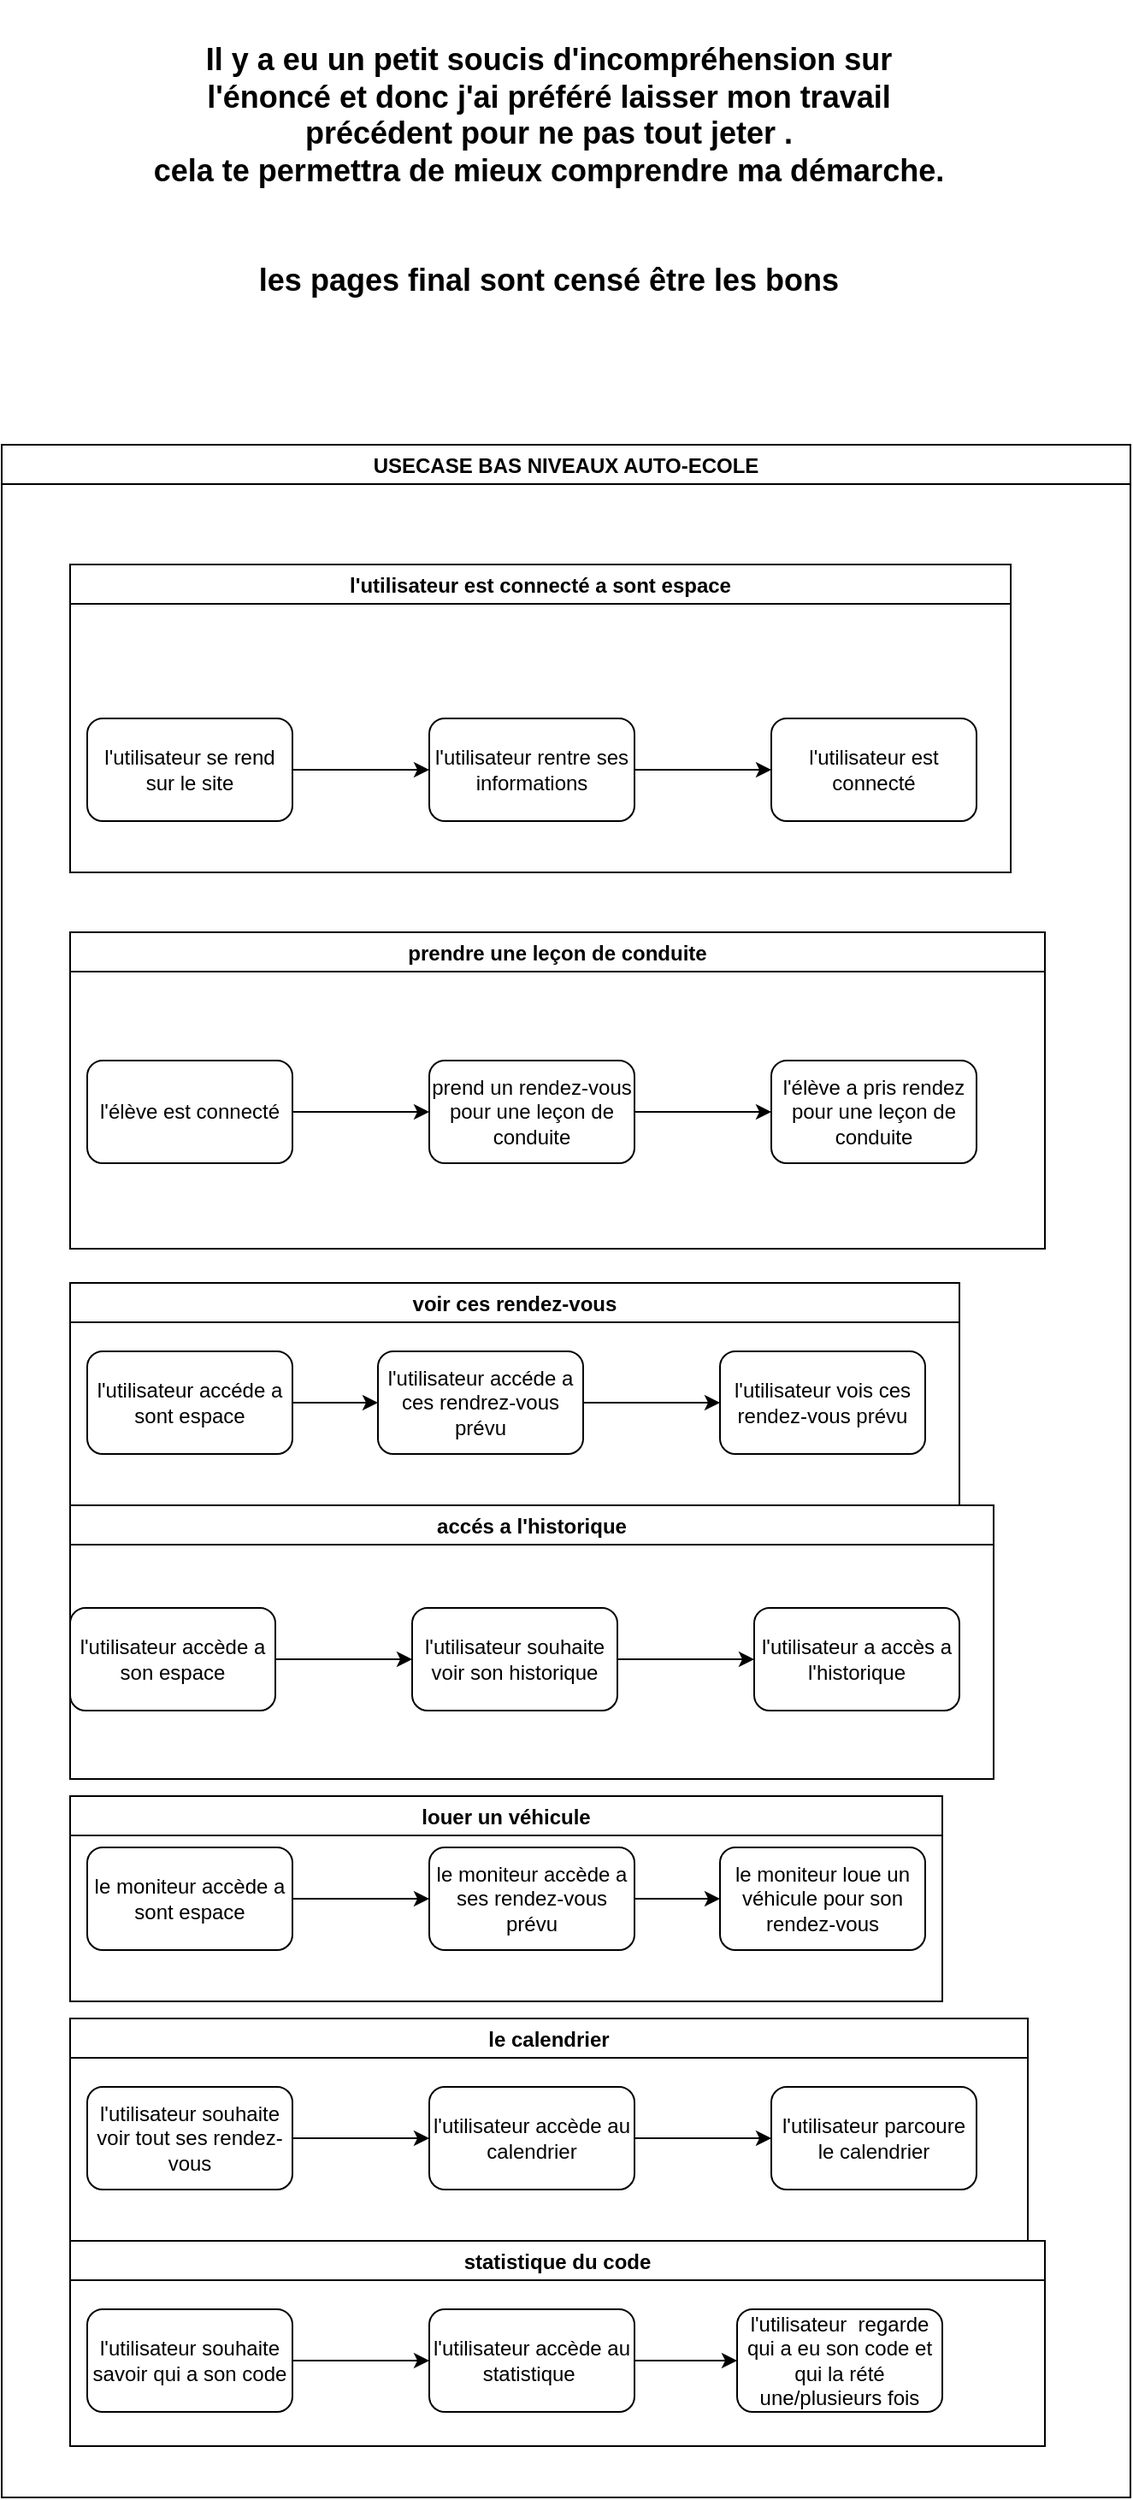 <mxfile version="20.2.8" type="device" pages="5"><diagram id="YScXEh3IU5cyNlW8aJu5" name="UseCase"><mxGraphModel dx="702" dy="2034" grid="1" gridSize="10" guides="1" tooltips="1" connect="1" arrows="1" fold="1" page="1" pageScale="1" pageWidth="827" pageHeight="1169" math="0" shadow="0"><root><mxCell id="0"/><mxCell id="1" parent="0"/><mxCell id="wXH_ny_q16znhC8FVAxS-3" value="" style="edgeStyle=orthogonalEdgeStyle;rounded=0;orthogonalLoop=1;jettySize=auto;html=1;" parent="1" source="wXH_ny_q16znhC8FVAxS-1" target="wXH_ny_q16znhC8FVAxS-2" edge="1"><mxGeometry relative="1" as="geometry"/></mxCell><mxCell id="wXH_ny_q16znhC8FVAxS-1" value="l'utilisateur se rend sur le site" style="rounded=1;whiteSpace=wrap;html=1;" parent="1" vertex="1"><mxGeometry x="70" y="260" width="120" height="60" as="geometry"/></mxCell><mxCell id="wXH_ny_q16znhC8FVAxS-5" value="" style="edgeStyle=orthogonalEdgeStyle;rounded=0;orthogonalLoop=1;jettySize=auto;html=1;" parent="1" source="wXH_ny_q16znhC8FVAxS-2" target="wXH_ny_q16znhC8FVAxS-4" edge="1"><mxGeometry relative="1" as="geometry"/></mxCell><mxCell id="wXH_ny_q16znhC8FVAxS-2" value="l'utilisateur rentre ses informations" style="rounded=1;whiteSpace=wrap;html=1;" parent="1" vertex="1"><mxGeometry x="270" y="260" width="120" height="60" as="geometry"/></mxCell><mxCell id="wXH_ny_q16znhC8FVAxS-4" value="l'utilisateur est connecté" style="rounded=1;whiteSpace=wrap;html=1;" parent="1" vertex="1"><mxGeometry x="470" y="260" width="120" height="60" as="geometry"/></mxCell><mxCell id="wXH_ny_q16znhC8FVAxS-6" value="l'utilisateur est connecté a sont espace" style="swimlane;" parent="1" vertex="1"><mxGeometry x="60" y="170" width="550" height="180" as="geometry"/></mxCell><mxCell id="wXH_ny_q16znhC8FVAxS-9" value="" style="edgeStyle=orthogonalEdgeStyle;rounded=0;orthogonalLoop=1;jettySize=auto;html=1;" parent="1" source="wXH_ny_q16znhC8FVAxS-7" target="wXH_ny_q16znhC8FVAxS-8" edge="1"><mxGeometry relative="1" as="geometry"/></mxCell><mxCell id="wXH_ny_q16znhC8FVAxS-7" value="l'élève est connecté" style="rounded=1;whiteSpace=wrap;html=1;" parent="1" vertex="1"><mxGeometry x="70" y="460" width="120" height="60" as="geometry"/></mxCell><mxCell id="wXH_ny_q16znhC8FVAxS-11" value="" style="edgeStyle=orthogonalEdgeStyle;rounded=0;orthogonalLoop=1;jettySize=auto;html=1;" parent="1" source="wXH_ny_q16znhC8FVAxS-8" target="wXH_ny_q16znhC8FVAxS-10" edge="1"><mxGeometry relative="1" as="geometry"/></mxCell><mxCell id="wXH_ny_q16znhC8FVAxS-8" value="prend un rendez-vous pour une leçon de conduite" style="rounded=1;whiteSpace=wrap;html=1;" parent="1" vertex="1"><mxGeometry x="270" y="460" width="120" height="60" as="geometry"/></mxCell><mxCell id="wXH_ny_q16znhC8FVAxS-10" value="l'élève a pris rendez pour une leçon de conduite" style="rounded=1;whiteSpace=wrap;html=1;" parent="1" vertex="1"><mxGeometry x="470" y="460" width="120" height="60" as="geometry"/></mxCell><mxCell id="wXH_ny_q16znhC8FVAxS-12" value="prendre une leçon de conduite" style="swimlane;" parent="1" vertex="1"><mxGeometry x="60" y="385" width="570" height="185" as="geometry"/></mxCell><mxCell id="wXH_ny_q16znhC8FVAxS-15" value="" style="edgeStyle=orthogonalEdgeStyle;rounded=0;orthogonalLoop=1;jettySize=auto;html=1;" parent="1" source="wXH_ny_q16znhC8FVAxS-13" target="wXH_ny_q16znhC8FVAxS-14" edge="1"><mxGeometry relative="1" as="geometry"/></mxCell><mxCell id="wXH_ny_q16znhC8FVAxS-13" value="l'utilisateur accéde a sont espace" style="rounded=1;whiteSpace=wrap;html=1;" parent="1" vertex="1"><mxGeometry x="70" y="630" width="120" height="60" as="geometry"/></mxCell><mxCell id="wXH_ny_q16znhC8FVAxS-17" value="" style="edgeStyle=orthogonalEdgeStyle;rounded=0;orthogonalLoop=1;jettySize=auto;html=1;" parent="1" source="wXH_ny_q16znhC8FVAxS-14" target="wXH_ny_q16znhC8FVAxS-16" edge="1"><mxGeometry relative="1" as="geometry"/></mxCell><mxCell id="wXH_ny_q16znhC8FVAxS-14" value="l'utilisateur accéde a ces rendrez-vous prévu" style="rounded=1;whiteSpace=wrap;html=1;" parent="1" vertex="1"><mxGeometry x="240" y="630" width="120" height="60" as="geometry"/></mxCell><mxCell id="wXH_ny_q16znhC8FVAxS-16" value="l'utilisateur vois ces rendez-vous prévu" style="rounded=1;whiteSpace=wrap;html=1;" parent="1" vertex="1"><mxGeometry x="440" y="630" width="120" height="60" as="geometry"/></mxCell><mxCell id="wXH_ny_q16znhC8FVAxS-18" value="voir ces rendez-vous" style="swimlane;" parent="1" vertex="1"><mxGeometry x="60" y="590" width="520" height="130" as="geometry"/></mxCell><mxCell id="wXH_ny_q16znhC8FVAxS-21" value="" style="edgeStyle=orthogonalEdgeStyle;rounded=0;orthogonalLoop=1;jettySize=auto;html=1;" parent="1" source="wXH_ny_q16znhC8FVAxS-19" target="wXH_ny_q16znhC8FVAxS-20" edge="1"><mxGeometry relative="1" as="geometry"/></mxCell><mxCell id="wXH_ny_q16znhC8FVAxS-19" value="l'utilisateur accède a son espace" style="rounded=1;whiteSpace=wrap;html=1;" parent="1" vertex="1"><mxGeometry x="60" y="780" width="120" height="60" as="geometry"/></mxCell><mxCell id="wXH_ny_q16znhC8FVAxS-23" value="" style="edgeStyle=orthogonalEdgeStyle;rounded=0;orthogonalLoop=1;jettySize=auto;html=1;" parent="1" source="wXH_ny_q16znhC8FVAxS-20" target="wXH_ny_q16znhC8FVAxS-22" edge="1"><mxGeometry relative="1" as="geometry"/></mxCell><mxCell id="wXH_ny_q16znhC8FVAxS-20" value="l'utilisateur souhaite voir son historique" style="rounded=1;whiteSpace=wrap;html=1;" parent="1" vertex="1"><mxGeometry x="260" y="780" width="120" height="60" as="geometry"/></mxCell><mxCell id="wXH_ny_q16znhC8FVAxS-22" value="l'utilisateur a accès a l'historique" style="rounded=1;whiteSpace=wrap;html=1;" parent="1" vertex="1"><mxGeometry x="460" y="780" width="120" height="60" as="geometry"/></mxCell><mxCell id="wXH_ny_q16znhC8FVAxS-24" value="accés a l'historique" style="swimlane;" parent="1" vertex="1"><mxGeometry x="60" y="720" width="540" height="160" as="geometry"/></mxCell><mxCell id="wXH_ny_q16znhC8FVAxS-27" value="" style="edgeStyle=orthogonalEdgeStyle;rounded=0;orthogonalLoop=1;jettySize=auto;html=1;" parent="1" source="wXH_ny_q16znhC8FVAxS-25" target="wXH_ny_q16znhC8FVAxS-26" edge="1"><mxGeometry relative="1" as="geometry"/></mxCell><mxCell id="wXH_ny_q16znhC8FVAxS-25" value="le moniteur accède a sont espace" style="rounded=1;whiteSpace=wrap;html=1;" parent="1" vertex="1"><mxGeometry x="70" y="920" width="120" height="60" as="geometry"/></mxCell><mxCell id="wXH_ny_q16znhC8FVAxS-29" value="" style="edgeStyle=orthogonalEdgeStyle;rounded=0;orthogonalLoop=1;jettySize=auto;html=1;" parent="1" source="wXH_ny_q16znhC8FVAxS-26" target="wXH_ny_q16znhC8FVAxS-28" edge="1"><mxGeometry relative="1" as="geometry"/></mxCell><mxCell id="wXH_ny_q16znhC8FVAxS-26" value="le moniteur accède a ses rendez-vous prévu" style="rounded=1;whiteSpace=wrap;html=1;" parent="1" vertex="1"><mxGeometry x="270" y="920" width="120" height="60" as="geometry"/></mxCell><mxCell id="wXH_ny_q16znhC8FVAxS-28" value="le moniteur loue un véhicule pour son rendez-vous" style="rounded=1;whiteSpace=wrap;html=1;" parent="1" vertex="1"><mxGeometry x="440" y="920" width="120" height="60" as="geometry"/></mxCell><mxCell id="wXH_ny_q16znhC8FVAxS-30" value="louer un véhicule" style="swimlane;" parent="1" vertex="1"><mxGeometry x="60" y="890" width="510" height="120" as="geometry"/></mxCell><mxCell id="wXH_ny_q16znhC8FVAxS-33" value="" style="edgeStyle=orthogonalEdgeStyle;rounded=0;orthogonalLoop=1;jettySize=auto;html=1;" parent="1" source="wXH_ny_q16znhC8FVAxS-31" target="wXH_ny_q16znhC8FVAxS-32" edge="1"><mxGeometry relative="1" as="geometry"/></mxCell><mxCell id="wXH_ny_q16znhC8FVAxS-31" value="l'utilisateur souhaite voir tout ses rendez-vous" style="rounded=1;whiteSpace=wrap;html=1;" parent="1" vertex="1"><mxGeometry x="70" y="1060" width="120" height="60" as="geometry"/></mxCell><mxCell id="wXH_ny_q16znhC8FVAxS-35" value="" style="edgeStyle=orthogonalEdgeStyle;rounded=0;orthogonalLoop=1;jettySize=auto;html=1;" parent="1" source="wXH_ny_q16znhC8FVAxS-32" target="wXH_ny_q16znhC8FVAxS-34" edge="1"><mxGeometry relative="1" as="geometry"/></mxCell><mxCell id="wXH_ny_q16znhC8FVAxS-32" value="l'utilisateur accède au calendrier" style="rounded=1;whiteSpace=wrap;html=1;" parent="1" vertex="1"><mxGeometry x="270" y="1060" width="120" height="60" as="geometry"/></mxCell><mxCell id="wXH_ny_q16znhC8FVAxS-34" value="l'utilisateur parcoure le calendrier" style="rounded=1;whiteSpace=wrap;html=1;" parent="1" vertex="1"><mxGeometry x="470" y="1060" width="120" height="60" as="geometry"/></mxCell><mxCell id="wXH_ny_q16znhC8FVAxS-36" value="le calendrier" style="swimlane;" parent="1" vertex="1"><mxGeometry x="60" y="1020" width="560" height="130" as="geometry"/></mxCell><mxCell id="wXH_ny_q16znhC8FVAxS-39" value="" style="edgeStyle=orthogonalEdgeStyle;rounded=0;orthogonalLoop=1;jettySize=auto;html=1;" parent="1" source="wXH_ny_q16znhC8FVAxS-37" target="wXH_ny_q16znhC8FVAxS-38" edge="1"><mxGeometry relative="1" as="geometry"/></mxCell><mxCell id="wXH_ny_q16znhC8FVAxS-37" value="l'utilisateur souhaite savoir qui a son code" style="rounded=1;whiteSpace=wrap;html=1;" parent="1" vertex="1"><mxGeometry x="70" y="1190" width="120" height="60" as="geometry"/></mxCell><mxCell id="wXH_ny_q16znhC8FVAxS-41" value="" style="edgeStyle=orthogonalEdgeStyle;rounded=0;orthogonalLoop=1;jettySize=auto;html=1;" parent="1" source="wXH_ny_q16znhC8FVAxS-38" target="wXH_ny_q16znhC8FVAxS-40" edge="1"><mxGeometry relative="1" as="geometry"/></mxCell><mxCell id="wXH_ny_q16znhC8FVAxS-38" value="l'utilisateur accède au statistique&amp;nbsp;" style="rounded=1;whiteSpace=wrap;html=1;" parent="1" vertex="1"><mxGeometry x="270" y="1190" width="120" height="60" as="geometry"/></mxCell><mxCell id="wXH_ny_q16znhC8FVAxS-40" value="l'utilisateur&amp;nbsp; regarde qui a eu son code et qui la rété une/plusieurs fois" style="rounded=1;whiteSpace=wrap;html=1;" parent="1" vertex="1"><mxGeometry x="450" y="1190" width="120" height="60" as="geometry"/></mxCell><mxCell id="wXH_ny_q16znhC8FVAxS-42" value="statistique du code" style="swimlane;" parent="1" vertex="1"><mxGeometry x="60" y="1150" width="570" height="120" as="geometry"/></mxCell><mxCell id="wXH_ny_q16znhC8FVAxS-43" value="USECASE BAS NIVEAUX AUTO-ECOLE" style="swimlane;" parent="1" vertex="1"><mxGeometry x="20" y="100" width="660" height="1200" as="geometry"/></mxCell><mxCell id="l_iyYXJTTcxDNO8rUUWC-1" value="&lt;b&gt;&lt;font style=&quot;font-size: 18px;&quot;&gt;Il y a eu un petit soucis d'incompréhension sur l'énoncé et donc j'ai préféré laisser mon travail précédent pour ne pas tout jeter .&lt;br&gt;cela te permettra de mieux comprendre ma démarche.&lt;br&gt;&lt;br&gt;&lt;br&gt;les pages final sont censé être les bons&lt;br&gt;&lt;/font&gt;&lt;/b&gt;" style="text;html=1;strokeColor=none;fillColor=none;align=center;verticalAlign=middle;whiteSpace=wrap;rounded=0;" vertex="1" parent="1"><mxGeometry x="105" y="-160" width="470" height="200" as="geometry"/></mxCell></root></mxGraphModel></diagram><diagram id="hsqRC6i54dompg68A6dC" name="Diagramme de Sequence boite noire"><mxGraphModel dx="702" dy="865" grid="1" gridSize="10" guides="1" tooltips="1" connect="1" arrows="1" fold="1" page="1" pageScale="1" pageWidth="827" pageHeight="1169" math="0" shadow="0"><root><mxCell id="0"/><mxCell id="1" parent="0"/><mxCell id="4FxlboOIEkznNPl4549Y-1" value="actor" style="shape=umlLifeline;perimeter=lifelinePerimeter;whiteSpace=wrap;html=1;container=1;collapsible=0;recursiveResize=0;outlineConnect=0;" parent="1" vertex="1"><mxGeometry x="60" y="220" width="110" height="340" as="geometry"/></mxCell><mxCell id="4FxlboOIEkznNPl4549Y-2" value="" style="endArrow=open;endFill=1;endSize=12;html=1;rounded=0;" parent="4FxlboOIEkznNPl4549Y-1" edge="1"><mxGeometry width="160" relative="1" as="geometry"><mxPoint x="90" y="150" as="sourcePoint"/><mxPoint x="400" y="150" as="targetPoint"/></mxGeometry></mxCell><mxCell id="4FxlboOIEkznNPl4549Y-3" value="system" style="shape=umlLifeline;perimeter=lifelinePerimeter;whiteSpace=wrap;html=1;container=1;collapsible=0;recursiveResize=0;outlineConnect=0;" parent="1" vertex="1"><mxGeometry x="470" y="220" width="110" height="340" as="geometry"/></mxCell><mxCell id="4FxlboOIEkznNPl4549Y-4" value="l'utilisateur demande la connection" style="text;html=1;align=center;verticalAlign=middle;resizable=0;points=[];autosize=1;strokeColor=none;fillColor=none;" parent="1" vertex="1"><mxGeometry x="175" y="325" width="210" height="30" as="geometry"/></mxCell><mxCell id="4FxlboOIEkznNPl4549Y-5" value="" style="endArrow=open;endFill=1;endSize=12;html=1;rounded=0;" parent="1" edge="1"><mxGeometry width="160" relative="1" as="geometry"><mxPoint x="460" y="410" as="sourcePoint"/><mxPoint x="150" y="410" as="targetPoint"/></mxGeometry></mxCell><mxCell id="4FxlboOIEkznNPl4549Y-6" value="le systeme renvoie le formulaire de connexion" style="text;html=1;align=center;verticalAlign=middle;resizable=0;points=[];autosize=1;strokeColor=none;fillColor=none;" parent="1" vertex="1"><mxGeometry x="160" y="380" width="270" height="30" as="geometry"/></mxCell><mxCell id="4FxlboOIEkznNPl4549Y-7" value="" style="endArrow=open;endFill=1;endSize=12;html=1;rounded=0;" parent="1" edge="1"><mxGeometry width="160" relative="1" as="geometry"><mxPoint x="140" y="450" as="sourcePoint"/><mxPoint x="450" y="450" as="targetPoint"/></mxGeometry></mxCell><mxCell id="4FxlboOIEkznNPl4549Y-8" value="l'utilisateur remplis le formulaire" style="text;html=1;align=center;verticalAlign=middle;resizable=0;points=[];autosize=1;strokeColor=none;fillColor=none;" parent="1" vertex="1"><mxGeometry x="185" y="420" width="190" height="30" as="geometry"/></mxCell><mxCell id="4FxlboOIEkznNPl4549Y-9" value="" style="endArrow=open;endFill=1;endSize=12;html=1;rounded=0;" parent="1" edge="1"><mxGeometry width="160" relative="1" as="geometry"><mxPoint x="460" y="490" as="sourcePoint"/><mxPoint x="150" y="490" as="targetPoint"/></mxGeometry></mxCell><mxCell id="4FxlboOIEkznNPl4549Y-10" value="le system vérifie les informations et valide les informations" style="text;html=1;align=center;verticalAlign=middle;resizable=0;points=[];autosize=1;strokeColor=none;fillColor=none;" parent="1" vertex="1"><mxGeometry x="125" y="455" width="330" height="30" as="geometry"/></mxCell><mxCell id="4FxlboOIEkznNPl4549Y-11" value="" style="endArrow=open;endFill=1;endSize=12;html=1;rounded=0;" parent="1" edge="1"><mxGeometry width="160" relative="1" as="geometry"><mxPoint x="140" y="530" as="sourcePoint"/><mxPoint x="450" y="530" as="targetPoint"/></mxGeometry></mxCell><mxCell id="4FxlboOIEkznNPl4549Y-12" value="l'utilisateur est connecter&amp;nbsp;" style="text;html=1;align=center;verticalAlign=middle;resizable=0;points=[];autosize=1;strokeColor=none;fillColor=none;" parent="1" vertex="1"><mxGeometry x="215" y="500" width="160" height="30" as="geometry"/></mxCell><mxCell id="4FxlboOIEkznNPl4549Y-13" value="boite noire connexion" style="swimlane;" parent="1" vertex="1"><mxGeometry x="50" y="180" width="560" height="400" as="geometry"/></mxCell><mxCell id="2vxvxpe_JFFd_KeFUuNT-1" value="actor" style="shape=umlLifeline;perimeter=lifelinePerimeter;whiteSpace=wrap;html=1;container=1;collapsible=0;recursiveResize=0;outlineConnect=0;" parent="1" vertex="1"><mxGeometry x="50" y="640" width="110" height="370" as="geometry"/></mxCell><mxCell id="2vxvxpe_JFFd_KeFUuNT-3" value="system" style="shape=umlLifeline;perimeter=lifelinePerimeter;whiteSpace=wrap;html=1;container=1;collapsible=0;recursiveResize=0;outlineConnect=0;" parent="1" vertex="1"><mxGeometry x="455" y="640" width="110" height="370" as="geometry"/></mxCell><mxCell id="2vxvxpe_JFFd_KeFUuNT-4" value="l'élève est sur son espace et ce dirige vers l'espace rendez-vous" style="text;html=1;align=center;verticalAlign=middle;resizable=0;points=[];autosize=1;strokeColor=none;fillColor=none;" parent="1" vertex="1"><mxGeometry x="120" y="710" width="370" height="30" as="geometry"/></mxCell><mxCell id="2vxvxpe_JFFd_KeFUuNT-2" value="" style="endArrow=open;endFill=1;endSize=12;html=1;rounded=0;" parent="1" edge="1"><mxGeometry width="160" relative="1" as="geometry"><mxPoint x="150" y="740" as="sourcePoint"/><mxPoint x="460" y="740" as="targetPoint"/><Array as="points"><mxPoint x="320" y="740"/></Array></mxGeometry></mxCell><mxCell id="JQnOVdc2HzdJYp5cQdbs-1" value="" style="endArrow=open;endFill=1;endSize=12;html=1;rounded=0;" parent="1" edge="1"><mxGeometry width="160" relative="1" as="geometry"><mxPoint x="460" y="790" as="sourcePoint"/><mxPoint x="150" y="790" as="targetPoint"/></mxGeometry></mxCell><mxCell id="JQnOVdc2HzdJYp5cQdbs-2" value="le system renvoie l'espace" style="text;html=1;align=center;verticalAlign=middle;resizable=0;points=[];autosize=1;strokeColor=none;fillColor=none;" parent="1" vertex="1"><mxGeometry x="225" y="760" width="160" height="30" as="geometry"/></mxCell><mxCell id="jeKyZhFLjALx-0eYhk_7-1" value="" style="endArrow=open;endFill=1;endSize=12;html=1;rounded=0;" parent="1" edge="1"><mxGeometry width="160" relative="1" as="geometry"><mxPoint x="140" y="830" as="sourcePoint"/><mxPoint x="450" y="830" as="targetPoint"/><Array as="points"><mxPoint x="310" y="830"/></Array></mxGeometry></mxCell><mxCell id="jeKyZhFLjALx-0eYhk_7-2" value="l'élève souhaite programme une leçon de conduite&amp;nbsp;" style="text;html=1;align=center;verticalAlign=middle;resizable=0;points=[];autosize=1;strokeColor=none;fillColor=none;" parent="1" vertex="1"><mxGeometry x="149" y="800" width="290" height="30" as="geometry"/></mxCell><mxCell id="jeKyZhFLjALx-0eYhk_7-5" value="" style="endArrow=open;endFill=1;endSize=12;html=1;rounded=0;" parent="1" edge="1"><mxGeometry width="160" relative="1" as="geometry"><mxPoint x="455" y="870" as="sourcePoint"/><mxPoint x="145" y="870" as="targetPoint"/></mxGeometry></mxCell><mxCell id="jeKyZhFLjALx-0eYhk_7-6" value="le system demande des informations&amp;nbsp;" style="text;html=1;align=center;verticalAlign=middle;resizable=0;points=[];autosize=1;strokeColor=none;fillColor=none;" parent="1" vertex="1"><mxGeometry x="185" y="840" width="220" height="30" as="geometry"/></mxCell><mxCell id="jeKyZhFLjALx-0eYhk_7-7" value="" style="endArrow=open;endFill=1;endSize=12;html=1;rounded=0;" parent="1" edge="1"><mxGeometry width="160" relative="1" as="geometry"><mxPoint x="135" y="910" as="sourcePoint"/><mxPoint x="445" y="910" as="targetPoint"/><Array as="points"><mxPoint x="305" y="910"/></Array></mxGeometry></mxCell><mxCell id="jeKyZhFLjALx-0eYhk_7-8" value="l'élève remplis les informations" style="text;html=1;align=center;verticalAlign=middle;resizable=0;points=[];autosize=1;strokeColor=none;fillColor=none;" parent="1" vertex="1"><mxGeometry x="209" y="880" width="190" height="30" as="geometry"/></mxCell><mxCell id="jeKyZhFLjALx-0eYhk_7-9" value="" style="endArrow=open;endFill=1;endSize=12;html=1;rounded=0;" parent="1" edge="1"><mxGeometry width="160" relative="1" as="geometry"><mxPoint x="439" y="950" as="sourcePoint"/><mxPoint x="129" y="950" as="targetPoint"/></mxGeometry></mxCell><mxCell id="jeKyZhFLjALx-0eYhk_7-10" value="le system vérifie les informations puis valide la demande" style="text;html=1;align=center;verticalAlign=middle;resizable=0;points=[];autosize=1;strokeColor=none;fillColor=none;" parent="1" vertex="1"><mxGeometry x="135" y="920" width="320" height="30" as="geometry"/></mxCell><mxCell id="jv1ZpeUz5JW6cLjLV0aN-1" value="" style="endArrow=open;endFill=1;endSize=12;html=1;rounded=0;" parent="1" edge="1"><mxGeometry width="160" relative="1" as="geometry"><mxPoint x="135" y="990" as="sourcePoint"/><mxPoint x="445" y="990" as="targetPoint"/><Array as="points"><mxPoint x="305" y="990"/></Array></mxGeometry></mxCell><mxCell id="jv1ZpeUz5JW6cLjLV0aN-2" value="l'élève a pris rendez-vous" style="text;html=1;align=center;verticalAlign=middle;resizable=0;points=[];autosize=1;strokeColor=none;fillColor=none;" parent="1" vertex="1"><mxGeometry x="215" y="960" width="160" height="30" as="geometry"/></mxCell><mxCell id="jv1ZpeUz5JW6cLjLV0aN-3" value="l'élève veut prendre un rendez vous " style="swimlane;" parent="1" vertex="1"><mxGeometry x="40" y="610" width="540" height="410" as="geometry"/></mxCell><mxCell id="jv1ZpeUz5JW6cLjLV0aN-4" value="actor" style="shape=umlLifeline;perimeter=lifelinePerimeter;whiteSpace=wrap;html=1;container=1;collapsible=0;recursiveResize=0;outlineConnect=0;" parent="1" vertex="1"><mxGeometry x="50" y="1050" width="110" height="360" as="geometry"/></mxCell><mxCell id="jv1ZpeUz5JW6cLjLV0aN-5" value="system" style="shape=umlLifeline;perimeter=lifelinePerimeter;whiteSpace=wrap;html=1;container=1;collapsible=0;recursiveResize=0;outlineConnect=0;" parent="1" vertex="1"><mxGeometry x="455" y="1050" width="110" height="370" as="geometry"/></mxCell><mxCell id="jv1ZpeUz5JW6cLjLV0aN-6" value="" style="endArrow=open;endFill=1;endSize=12;html=1;rounded=0;" parent="1" edge="1"><mxGeometry width="160" relative="1" as="geometry"><mxPoint x="145" y="1150" as="sourcePoint"/><mxPoint x="455" y="1150" as="targetPoint"/><Array as="points"><mxPoint x="315" y="1150"/></Array></mxGeometry></mxCell><mxCell id="jv1ZpeUz5JW6cLjLV0aN-7" value="l'élève a pris rendez-vous et souhaite voir ce rendez-vous" style="text;html=1;align=center;verticalAlign=middle;resizable=0;points=[];autosize=1;strokeColor=none;fillColor=none;" parent="1" vertex="1"><mxGeometry x="129" y="1110" width="330" height="30" as="geometry"/></mxCell><mxCell id="7Sola4Tca4ba5v3WRNGk-1" value="" style="endArrow=open;endFill=1;endSize=12;html=1;rounded=0;" parent="1" edge="1"><mxGeometry width="160" relative="1" as="geometry"><mxPoint x="465" y="1210" as="sourcePoint"/><mxPoint x="155" y="1210" as="targetPoint"/></mxGeometry></mxCell><mxCell id="7Sola4Tca4ba5v3WRNGk-2" value="le system renvoie vers les rendez-vous actuel" style="text;html=1;align=center;verticalAlign=middle;resizable=0;points=[];autosize=1;strokeColor=none;fillColor=none;" parent="1" vertex="1"><mxGeometry x="170" y="1169" width="270" height="30" as="geometry"/></mxCell><mxCell id="7Sola4Tca4ba5v3WRNGk-6" value="" style="endArrow=open;endFill=1;endSize=12;html=1;rounded=0;" parent="1" edge="1"><mxGeometry width="160" relative="1" as="geometry"><mxPoint x="140" y="1260" as="sourcePoint"/><mxPoint x="450" y="1260" as="targetPoint"/><Array as="points"><mxPoint x="310" y="1260"/></Array></mxGeometry></mxCell><mxCell id="7Sola4Tca4ba5v3WRNGk-7" value="l'élève retourne a l'accueil" style="text;html=1;align=center;verticalAlign=middle;resizable=0;points=[];autosize=1;strokeColor=none;fillColor=none;" parent="1" vertex="1"><mxGeometry x="200" y="1220" width="160" height="30" as="geometry"/></mxCell><mxCell id="7Sola4Tca4ba5v3WRNGk-8" value="" style="endArrow=open;endFill=1;endSize=12;html=1;rounded=0;" parent="1" edge="1"><mxGeometry width="160" relative="1" as="geometry"><mxPoint x="455" y="1300" as="sourcePoint"/><mxPoint x="145" y="1300" as="targetPoint"/></mxGeometry></mxCell><mxCell id="7Sola4Tca4ba5v3WRNGk-9" value="le system le renvoi a l'accueil" style="text;html=1;align=center;verticalAlign=middle;resizable=0;points=[];autosize=1;strokeColor=none;fillColor=none;" parent="1" vertex="1"><mxGeometry x="214" y="1260" width="180" height="30" as="geometry"/></mxCell><mxCell id="7Sola4Tca4ba5v3WRNGk-10" value="" style="endArrow=open;endFill=1;endSize=12;html=1;rounded=0;" parent="1" edge="1"><mxGeometry width="160" relative="1" as="geometry"><mxPoint x="139" y="1350" as="sourcePoint"/><mxPoint x="449" y="1350" as="targetPoint"/><Array as="points"><mxPoint x="309" y="1350"/></Array></mxGeometry></mxCell><mxCell id="7Sola4Tca4ba5v3WRNGk-11" value="l'élève souhaite voir tout ses rendez-vous" style="text;html=1;align=center;verticalAlign=middle;resizable=0;points=[];autosize=1;strokeColor=none;fillColor=none;" parent="1" vertex="1"><mxGeometry x="170" y="1310" width="240" height="30" as="geometry"/></mxCell><mxCell id="7Sola4Tca4ba5v3WRNGk-12" value="" style="endArrow=open;endFill=1;endSize=12;html=1;rounded=0;" parent="1" edge="1"><mxGeometry width="160" relative="1" as="geometry"><mxPoint x="450" y="1400" as="sourcePoint"/><mxPoint x="140" y="1400" as="targetPoint"/></mxGeometry></mxCell><mxCell id="7Sola4Tca4ba5v3WRNGk-13" value="le system le renvoi a l'historique" style="text;html=1;align=center;verticalAlign=middle;resizable=0;points=[];autosize=1;strokeColor=none;fillColor=none;" parent="1" vertex="1"><mxGeometry x="199" y="1360" width="190" height="30" as="geometry"/></mxCell><mxCell id="7Sola4Tca4ba5v3WRNGk-14" value="rendez-vous" style="swimlane;" parent="1" vertex="1"><mxGeometry x="40" y="1020" width="570" height="400" as="geometry"/></mxCell><mxCell id="txRJTlLVTL4i4rxdwXxp-1" value="actor" style="shape=umlLifeline;perimeter=lifelinePerimeter;whiteSpace=wrap;html=1;container=1;collapsible=0;recursiveResize=0;outlineConnect=0;" parent="1" vertex="1"><mxGeometry x="50" y="1440" width="110" height="360" as="geometry"/></mxCell><mxCell id="txRJTlLVTL4i4rxdwXxp-2" value="system" style="shape=umlLifeline;perimeter=lifelinePerimeter;whiteSpace=wrap;html=1;container=1;collapsible=0;recursiveResize=0;outlineConnect=0;" parent="1" vertex="1"><mxGeometry x="459" y="1440" width="110" height="370" as="geometry"/></mxCell><mxCell id="txRJTlLVTL4i4rxdwXxp-3" value="" style="endArrow=open;endFill=1;endSize=12;html=1;rounded=0;" parent="1" edge="1"><mxGeometry width="160" relative="1" as="geometry"><mxPoint x="135" y="1530" as="sourcePoint"/><mxPoint x="445" y="1530" as="targetPoint"/><Array as="points"><mxPoint x="305" y="1530"/></Array></mxGeometry></mxCell><mxCell id="txRJTlLVTL4i4rxdwXxp-4" value="le moniteur est sur son espace et accède a louer les véhicule" style="text;html=1;align=center;verticalAlign=middle;resizable=0;points=[];autosize=1;strokeColor=none;fillColor=none;" parent="1" vertex="1"><mxGeometry x="129" y="1490" width="350" height="30" as="geometry"/></mxCell><mxCell id="EclrEixMAhkCe9K5zbap-1" value="" style="endArrow=open;endFill=1;endSize=12;html=1;rounded=0;" parent="1" edge="1"><mxGeometry width="160" relative="1" as="geometry"><mxPoint x="449" y="1580" as="sourcePoint"/><mxPoint x="139" y="1580" as="targetPoint"/></mxGeometry></mxCell><mxCell id="EclrEixMAhkCe9K5zbap-2" value="le system renvoi la page" style="text;html=1;align=center;verticalAlign=middle;resizable=0;points=[];autosize=1;strokeColor=none;fillColor=none;" parent="1" vertex="1"><mxGeometry x="225" y="1540" width="150" height="30" as="geometry"/></mxCell><mxCell id="EclrEixMAhkCe9K5zbap-3" value="" style="endArrow=open;endFill=1;endSize=12;html=1;rounded=0;" parent="1" edge="1"><mxGeometry width="160" relative="1" as="geometry"><mxPoint x="125" y="1619.5" as="sourcePoint"/><mxPoint x="435" y="1619.5" as="targetPoint"/><Array as="points"><mxPoint x="295" y="1619.5"/></Array></mxGeometry></mxCell><mxCell id="EclrEixMAhkCe9K5zbap-4" value="le moniteur souhaite loué un véhicule" style="text;html=1;align=center;verticalAlign=middle;resizable=0;points=[];autosize=1;strokeColor=none;fillColor=none;" parent="1" vertex="1"><mxGeometry x="170" y="1580" width="220" height="30" as="geometry"/></mxCell><mxCell id="EclrEixMAhkCe9K5zbap-5" value="" style="endArrow=open;endFill=1;endSize=12;html=1;rounded=0;" parent="1" edge="1"><mxGeometry width="160" relative="1" as="geometry"><mxPoint x="439" y="1670" as="sourcePoint"/><mxPoint x="129" y="1670" as="targetPoint"/></mxGeometry></mxCell><mxCell id="EclrEixMAhkCe9K5zbap-6" value="le system demande des information supplémentaire" style="text;html=1;align=center;verticalAlign=middle;resizable=0;points=[];autosize=1;strokeColor=none;fillColor=none;" parent="1" vertex="1"><mxGeometry x="130" y="1630" width="300" height="30" as="geometry"/></mxCell><mxCell id="EclrEixMAhkCe9K5zbap-7" value="" style="endArrow=open;endFill=1;endSize=12;html=1;rounded=0;" parent="1" edge="1"><mxGeometry width="160" relative="1" as="geometry"><mxPoint x="125" y="1720" as="sourcePoint"/><mxPoint x="435" y="1720" as="targetPoint"/><Array as="points"><mxPoint x="295" y="1720"/></Array></mxGeometry></mxCell><mxCell id="EclrEixMAhkCe9K5zbap-8" value="le moniteur remplis ses informations" style="text;html=1;align=center;verticalAlign=middle;resizable=0;points=[];autosize=1;strokeColor=none;fillColor=none;" parent="1" vertex="1"><mxGeometry x="170" y="1680" width="220" height="30" as="geometry"/></mxCell><mxCell id="EclrEixMAhkCe9K5zbap-9" value="" style="endArrow=open;endFill=1;endSize=12;html=1;rounded=0;" parent="1" edge="1"><mxGeometry width="160" relative="1" as="geometry"><mxPoint x="440" y="1770" as="sourcePoint"/><mxPoint x="130" y="1770" as="targetPoint"/></mxGeometry></mxCell><mxCell id="EclrEixMAhkCe9K5zbap-10" value="le system vérifie et valide les informations" style="text;html=1;align=center;verticalAlign=middle;resizable=0;points=[];autosize=1;strokeColor=none;fillColor=none;" parent="1" vertex="1"><mxGeometry x="160" y="1730" width="240" height="30" as="geometry"/></mxCell><mxCell id="EclrEixMAhkCe9K5zbap-11" value="loué véhicule" style="swimlane;" parent="1" vertex="1"><mxGeometry x="40" y="1420" width="560" height="390" as="geometry"/></mxCell><mxCell id="Gtg1eIoYdSUUWaaNpuyz-1" value="actor" style="shape=umlLifeline;perimeter=lifelinePerimeter;whiteSpace=wrap;html=1;container=1;collapsible=0;recursiveResize=0;outlineConnect=0;" parent="1" vertex="1"><mxGeometry x="50" y="1890" width="110" height="360" as="geometry"/></mxCell><mxCell id="Gtg1eIoYdSUUWaaNpuyz-2" value="system" style="shape=umlLifeline;perimeter=lifelinePerimeter;whiteSpace=wrap;html=1;container=1;collapsible=0;recursiveResize=0;outlineConnect=0;" parent="1" vertex="1"><mxGeometry x="455" y="1890" width="110" height="370" as="geometry"/></mxCell><mxCell id="Gtg1eIoYdSUUWaaNpuyz-3" value="" style="endArrow=open;endFill=1;endSize=12;html=1;rounded=0;" parent="1" edge="1"><mxGeometry width="160" relative="1" as="geometry"><mxPoint x="139" y="1980" as="sourcePoint"/><mxPoint x="449" y="1980" as="targetPoint"/><Array as="points"><mxPoint x="309" y="1980"/></Array></mxGeometry></mxCell><mxCell id="Gtg1eIoYdSUUWaaNpuyz-4" value="l'utilisateur souhaite avoir accées au calendrier" style="text;html=1;align=center;verticalAlign=middle;resizable=0;points=[];autosize=1;strokeColor=none;fillColor=none;" parent="1" vertex="1"><mxGeometry x="165" y="1940" width="270" height="30" as="geometry"/></mxCell><mxCell id="Gtg1eIoYdSUUWaaNpuyz-5" value="" style="endArrow=open;endFill=1;endSize=12;html=1;rounded=0;" parent="1" edge="1"><mxGeometry width="160" relative="1" as="geometry"><mxPoint x="445" y="2030" as="sourcePoint"/><mxPoint x="135" y="2030" as="targetPoint"/></mxGeometry></mxCell><mxCell id="Gtg1eIoYdSUUWaaNpuyz-6" value="le system renvoie le calendrier" style="text;html=1;align=center;verticalAlign=middle;resizable=0;points=[];autosize=1;strokeColor=none;fillColor=none;" parent="1" vertex="1"><mxGeometry x="199" y="1990" width="190" height="30" as="geometry"/></mxCell><mxCell id="Gtg1eIoYdSUUWaaNpuyz-7" value="" style="endArrow=open;endFill=1;endSize=12;html=1;rounded=0;" parent="1" edge="1"><mxGeometry width="160" relative="1" as="geometry"><mxPoint x="140" y="2074.5" as="sourcePoint"/><mxPoint x="450" y="2074.5" as="targetPoint"/><Array as="points"><mxPoint x="310" y="2074.5"/></Array></mxGeometry></mxCell><mxCell id="Gtg1eIoYdSUUWaaNpuyz-8" value="l'utilisateur retourne a l'accueil" style="text;html=1;align=center;verticalAlign=middle;resizable=0;points=[];autosize=1;strokeColor=none;fillColor=none;" parent="1" vertex="1"><mxGeometry x="209" y="2040" width="180" height="30" as="geometry"/></mxCell><mxCell id="Gtg1eIoYdSUUWaaNpuyz-9" value="" style="endArrow=open;endFill=1;endSize=12;html=1;rounded=0;" parent="1" edge="1"><mxGeometry width="160" relative="1" as="geometry"><mxPoint x="440" y="2120" as="sourcePoint"/><mxPoint x="130" y="2120" as="targetPoint"/></mxGeometry></mxCell><mxCell id="Gtg1eIoYdSUUWaaNpuyz-10" value="le system renvoi l'accueil" style="text;html=1;align=center;verticalAlign=middle;resizable=0;points=[];autosize=1;strokeColor=none;fillColor=none;" parent="1" vertex="1"><mxGeometry x="214" y="2080" width="160" height="30" as="geometry"/></mxCell><mxCell id="K_oQaVUKxlsBhzSCSPoX-2" value="" style="endArrow=open;endFill=1;endSize=12;html=1;rounded=0;" parent="1" edge="1"><mxGeometry width="160" relative="1" as="geometry"><mxPoint x="135" y="2160" as="sourcePoint"/><mxPoint x="445" y="2160" as="targetPoint"/><Array as="points"><mxPoint x="305" y="2160"/></Array></mxGeometry></mxCell><mxCell id="K_oQaVUKxlsBhzSCSPoX-3" value="l'utilisateur aperçois les statistique de l'auto école" style="text;html=1;align=center;verticalAlign=middle;resizable=0;points=[];autosize=1;strokeColor=none;fillColor=none;" parent="1" vertex="1"><mxGeometry x="155" y="2130" width="280" height="30" as="geometry"/></mxCell><mxCell id="uzJtAaf-rmI-LNu8yE7d-1" value="calendrier/statistique" style="swimlane;" parent="1" vertex="1"><mxGeometry x="40" y="1840" width="570" height="450" as="geometry"><mxRectangle x="40" y="1840" width="160" height="30" as="alternateBounds"/></mxGeometry></mxCell><mxCell id="uzJtAaf-rmI-LNu8yE7d-2" value="actor" style="shape=umlLifeline;perimeter=lifelinePerimeter;whiteSpace=wrap;html=1;container=1;collapsible=0;recursiveResize=0;outlineConnect=0;" parent="1" vertex="1"><mxGeometry x="55" y="2338" width="110" height="360" as="geometry"/></mxCell><mxCell id="uzJtAaf-rmI-LNu8yE7d-4" value="" style="endArrow=open;endFill=1;endSize=12;html=1;rounded=0;" parent="1" edge="1"><mxGeometry width="160" relative="1" as="geometry"><mxPoint x="135" y="2440" as="sourcePoint"/><mxPoint x="445" y="2440" as="targetPoint"/><Array as="points"><mxPoint x="305" y="2440"/></Array></mxGeometry></mxCell><mxCell id="uzJtAaf-rmI-LNu8yE7d-5" value="le moniteur souhaite savoir qui a sont permis" style="text;html=1;align=center;verticalAlign=middle;resizable=0;points=[];autosize=1;strokeColor=none;fillColor=none;" parent="1" vertex="1"><mxGeometry x="165" y="2400" width="260" height="30" as="geometry"/></mxCell><mxCell id="uzJtAaf-rmI-LNu8yE7d-7" value="" style="endArrow=open;endFill=1;endSize=12;html=1;rounded=0;" parent="1" edge="1"><mxGeometry width="160" relative="1" as="geometry"><mxPoint x="445" y="2480" as="sourcePoint"/><mxPoint x="135" y="2480" as="targetPoint"/></mxGeometry></mxCell><mxCell id="uzJtAaf-rmI-LNu8yE7d-8" value="le system remvoi les infomations&amp;nbsp;" style="text;html=1;align=center;verticalAlign=middle;resizable=0;points=[];autosize=1;strokeColor=none;fillColor=none;" parent="1" vertex="1"><mxGeometry x="190" y="2450" width="200" height="30" as="geometry"/></mxCell><mxCell id="uzJtAaf-rmI-LNu8yE7d-9" value="" style="endArrow=open;endFill=1;endSize=12;html=1;rounded=0;" parent="1" edge="1"><mxGeometry width="160" relative="1" as="geometry"><mxPoint x="120" y="2520" as="sourcePoint"/><mxPoint x="430" y="2520" as="targetPoint"/><Array as="points"><mxPoint x="290" y="2520"/></Array></mxGeometry></mxCell><mxCell id="uzJtAaf-rmI-LNu8yE7d-10" value="le moniteur a accées au info" style="text;html=1;align=center;verticalAlign=middle;resizable=0;points=[];autosize=1;strokeColor=none;fillColor=none;" parent="1" vertex="1"><mxGeometry x="210" y="2490" width="170" height="30" as="geometry"/></mxCell><mxCell id="uzJtAaf-rmI-LNu8yE7d-11" value="stat perso" style="swimlane;" parent="1" vertex="1"><mxGeometry x="40" y="2310" width="550" height="420" as="geometry"/></mxCell><mxCell id="uzJtAaf-rmI-LNu8yE7d-3" value="system" style="shape=umlLifeline;perimeter=lifelinePerimeter;whiteSpace=wrap;html=1;container=1;collapsible=0;recursiveResize=0;outlineConnect=0;" parent="uzJtAaf-rmI-LNu8yE7d-11" vertex="1"><mxGeometry x="439" y="28" width="110" height="370" as="geometry"/></mxCell></root></mxGraphModel></diagram><diagram id="-UpePTDLQ-iHZmOqfW85" name="diagrame boite blanche"><mxGraphModel dx="2340" dy="2883" grid="1" gridSize="10" guides="1" tooltips="1" connect="1" arrows="1" fold="1" page="1" pageScale="1" pageWidth="827" pageHeight="1169" math="0" shadow="0"><root><mxCell id="0"/><mxCell id="1" parent="0"/><mxCell id="Ibd53dU-XqKYKeP6SqEr-1" value="actor" style="shape=umlLifeline;perimeter=lifelinePerimeter;whiteSpace=wrap;html=1;container=1;collapsible=0;recursiveResize=0;outlineConnect=0;" parent="1" vertex="1"><mxGeometry x="60" y="220" width="110" height="340" as="geometry"/></mxCell><mxCell id="Ibd53dU-XqKYKeP6SqEr-2" value="" style="endArrow=open;endFill=1;endSize=12;html=1;rounded=0;" parent="Ibd53dU-XqKYKeP6SqEr-1" edge="1"><mxGeometry width="160" relative="1" as="geometry"><mxPoint x="90" y="150" as="sourcePoint"/><mxPoint x="400" y="150" as="targetPoint"/></mxGeometry></mxCell><mxCell id="Ibd53dU-XqKYKeP6SqEr-3" value="system" style="shape=umlLifeline;perimeter=lifelinePerimeter;whiteSpace=wrap;html=1;container=1;collapsible=0;recursiveResize=0;outlineConnect=0;" parent="1" vertex="1"><mxGeometry x="470" y="220" width="110" height="340" as="geometry"/></mxCell><mxCell id="Ibd53dU-XqKYKeP6SqEr-4" value="l'utilisateur demande la connection" style="text;html=1;align=center;verticalAlign=middle;resizable=0;points=[];autosize=1;strokeColor=none;fillColor=none;" parent="1" vertex="1"><mxGeometry x="175" y="325" width="210" height="30" as="geometry"/></mxCell><mxCell id="Ibd53dU-XqKYKeP6SqEr-5" value="" style="endArrow=open;endFill=1;endSize=12;html=1;rounded=0;" parent="1" edge="1"><mxGeometry width="160" relative="1" as="geometry"><mxPoint x="460" y="410" as="sourcePoint"/><mxPoint x="150" y="410" as="targetPoint"/></mxGeometry></mxCell><mxCell id="Ibd53dU-XqKYKeP6SqEr-6" value="le systeme renvoie le formulaire de connexion" style="text;html=1;align=center;verticalAlign=middle;resizable=0;points=[];autosize=1;strokeColor=none;fillColor=none;" parent="1" vertex="1"><mxGeometry x="160" y="380" width="270" height="30" as="geometry"/></mxCell><mxCell id="Ibd53dU-XqKYKeP6SqEr-7" value="" style="endArrow=open;endFill=1;endSize=12;html=1;rounded=0;" parent="1" edge="1"><mxGeometry width="160" relative="1" as="geometry"><mxPoint x="140" y="450" as="sourcePoint"/><mxPoint x="450" y="450" as="targetPoint"/></mxGeometry></mxCell><mxCell id="Ibd53dU-XqKYKeP6SqEr-8" value="envoi info ()" style="text;html=1;align=center;verticalAlign=middle;resizable=0;points=[];autosize=1;strokeColor=none;fillColor=none;" parent="1" vertex="1"><mxGeometry x="235" y="420" width="90" height="30" as="geometry"/></mxCell><mxCell id="Ibd53dU-XqKYKeP6SqEr-13" value="boite noire connexion" style="swimlane;" parent="1" vertex="1"><mxGeometry x="50" y="180" width="1210" height="520" as="geometry"/></mxCell><mxCell id="Ibd53dU-XqKYKeP6SqEr-14" value="BDD" style="shape=umlLifeline;perimeter=lifelinePerimeter;whiteSpace=wrap;html=1;container=1;collapsible=0;recursiveResize=0;outlineConnect=0;" parent="Ibd53dU-XqKYKeP6SqEr-13" vertex="1"><mxGeometry x="850" y="30" width="110" height="340" as="geometry"/></mxCell><mxCell id="Ibd53dU-XqKYKeP6SqEr-15" value="" style="endArrow=open;endFill=1;endSize=12;html=1;rounded=0;" parent="Ibd53dU-XqKYKeP6SqEr-13" edge="1"><mxGeometry width="160" relative="1" as="geometry"><mxPoint x="530" y="280" as="sourcePoint"/><mxPoint x="840" y="280" as="targetPoint"/><Array as="points"><mxPoint x="580" y="280.5"/></Array></mxGeometry></mxCell><mxCell id="Ibd53dU-XqKYKeP6SqEr-16" value="verification ()" style="text;html=1;align=center;verticalAlign=middle;resizable=0;points=[];autosize=1;strokeColor=none;fillColor=none;" parent="Ibd53dU-XqKYKeP6SqEr-13" vertex="1"><mxGeometry x="630" y="240" width="90" height="30" as="geometry"/></mxCell><mxCell id="Ibd53dU-XqKYKeP6SqEr-17" value="" style="endArrow=open;endFill=1;endSize=12;html=1;rounded=0;" parent="Ibd53dU-XqKYKeP6SqEr-13" edge="1"><mxGeometry width="160" relative="1" as="geometry"><mxPoint x="840" y="320" as="sourcePoint"/><mxPoint x="530" y="320" as="targetPoint"/></mxGeometry></mxCell><mxCell id="Ibd53dU-XqKYKeP6SqEr-18" value="Validation ()" style="text;html=1;align=center;verticalAlign=middle;resizable=0;points=[];autosize=1;strokeColor=none;fillColor=none;" parent="Ibd53dU-XqKYKeP6SqEr-13" vertex="1"><mxGeometry x="630" y="290" width="90" height="30" as="geometry"/></mxCell><mxCell id="Ibd53dU-XqKYKeP6SqEr-11" value="" style="endArrow=open;endFill=1;endSize=12;html=1;rounded=0;" parent="Ibd53dU-XqKYKeP6SqEr-13" edge="1"><mxGeometry width="160" relative="1" as="geometry"><mxPoint x="100" y="430" as="sourcePoint"/><mxPoint x="410" y="430" as="targetPoint"/></mxGeometry></mxCell><mxCell id="Ibd53dU-XqKYKeP6SqEr-12" value="connecter ()" style="text;html=1;align=center;verticalAlign=middle;resizable=0;points=[];autosize=1;strokeColor=none;fillColor=none;" parent="Ibd53dU-XqKYKeP6SqEr-13" vertex="1"><mxGeometry x="215" y="390" width="90" height="30" as="geometry"/></mxCell><mxCell id="Ibd53dU-XqKYKeP6SqEr-9" value="" style="endArrow=open;endFill=1;endSize=12;html=1;rounded=0;" parent="Ibd53dU-XqKYKeP6SqEr-13" edge="1"><mxGeometry width="160" relative="1" as="geometry"><mxPoint x="415" y="369" as="sourcePoint"/><mxPoint x="105" y="369" as="targetPoint"/></mxGeometry></mxCell><mxCell id="Ibd53dU-XqKYKeP6SqEr-10" value="validation ()" style="text;html=1;align=center;verticalAlign=middle;resizable=0;points=[];autosize=1;strokeColor=none;fillColor=none;" parent="Ibd53dU-XqKYKeP6SqEr-13" vertex="1"><mxGeometry x="200" y="330" width="90" height="30" as="geometry"/></mxCell><mxCell id="LChMlrlVHG8l1E6u9n0b-1" value="actor" style="shape=umlLifeline;perimeter=lifelinePerimeter;whiteSpace=wrap;html=1;container=1;collapsible=0;recursiveResize=0;outlineConnect=0;" parent="1" vertex="1"><mxGeometry x="70" y="770" width="110" height="880" as="geometry"/></mxCell><mxCell id="LChMlrlVHG8l1E6u9n0b-2" value="system" style="shape=umlLifeline;perimeter=lifelinePerimeter;whiteSpace=wrap;html=1;container=1;collapsible=0;recursiveResize=0;outlineConnect=0;" parent="1" vertex="1"><mxGeometry x="475" y="770" width="110" height="880" as="geometry"/></mxCell><mxCell id="LChMlrlVHG8l1E6u9n0b-3" value="l'élève est sur son espace et ce dirige vers l'espace rendez-vous" style="text;html=1;align=center;verticalAlign=middle;resizable=0;points=[];autosize=1;strokeColor=none;fillColor=none;" parent="1" vertex="1"><mxGeometry x="140" y="840" width="370" height="30" as="geometry"/></mxCell><mxCell id="LChMlrlVHG8l1E6u9n0b-4" value="" style="endArrow=open;endFill=1;endSize=12;html=1;rounded=0;" parent="1" edge="1"><mxGeometry width="160" relative="1" as="geometry"><mxPoint x="170" y="870" as="sourcePoint"/><mxPoint x="480" y="870" as="targetPoint"/><Array as="points"><mxPoint x="340" y="870"/></Array></mxGeometry></mxCell><mxCell id="LChMlrlVHG8l1E6u9n0b-5" value="" style="endArrow=open;endFill=1;endSize=12;html=1;rounded=0;" parent="1" edge="1"><mxGeometry width="160" relative="1" as="geometry"><mxPoint x="480" y="920" as="sourcePoint"/><mxPoint x="170" y="920" as="targetPoint"/></mxGeometry></mxCell><mxCell id="LChMlrlVHG8l1E6u9n0b-6" value="le system renvoie l'espace" style="text;html=1;align=center;verticalAlign=middle;resizable=0;points=[];autosize=1;strokeColor=none;fillColor=none;" parent="1" vertex="1"><mxGeometry x="245" y="890" width="160" height="30" as="geometry"/></mxCell><mxCell id="LChMlrlVHG8l1E6u9n0b-8" value="demande de création de leçon de conduite ()" style="text;html=1;align=center;verticalAlign=middle;resizable=0;points=[];autosize=1;strokeColor=none;fillColor=none;" parent="1" vertex="1"><mxGeometry x="184" y="930" width="260" height="30" as="geometry"/></mxCell><mxCell id="LChMlrlVHG8l1E6u9n0b-9" value="" style="endArrow=open;endFill=1;endSize=12;html=1;rounded=0;" parent="1" edge="1"><mxGeometry width="160" relative="1" as="geometry"><mxPoint x="475" y="1060" as="sourcePoint"/><mxPoint x="165" y="1060" as="targetPoint"/></mxGeometry></mxCell><mxCell id="LChMlrlVHG8l1E6u9n0b-11" value="" style="endArrow=open;endFill=1;endSize=12;html=1;rounded=0;" parent="1" edge="1"><mxGeometry width="160" relative="1" as="geometry"><mxPoint x="155" y="1100" as="sourcePoint"/><mxPoint x="465" y="1100" as="targetPoint"/><Array as="points"><mxPoint x="325" y="1100"/></Array></mxGeometry></mxCell><mxCell id="LChMlrlVHG8l1E6u9n0b-12" value="envoi des information ()" style="text;html=1;align=center;verticalAlign=middle;resizable=0;points=[];autosize=1;strokeColor=none;fillColor=none;" parent="1" vertex="1"><mxGeometry x="249" y="1070" width="150" height="30" as="geometry"/></mxCell><mxCell id="LChMlrlVHG8l1E6u9n0b-17" value="l'élève veut prendre un rendez vous " style="swimlane;" parent="1" vertex="1"><mxGeometry x="60" y="720" width="1200" height="940" as="geometry"/></mxCell><mxCell id="LChMlrlVHG8l1E6u9n0b-18" value="BDD" style="shape=umlLifeline;perimeter=lifelinePerimeter;whiteSpace=wrap;html=1;container=1;collapsible=0;recursiveResize=0;outlineConnect=0;" parent="LChMlrlVHG8l1E6u9n0b-17" vertex="1"><mxGeometry x="840" y="50" width="110" height="880" as="geometry"/></mxCell><mxCell id="LChMlrlVHG8l1E6u9n0b-19" value="" style="endArrow=open;endFill=1;endSize=12;html=1;rounded=0;" parent="LChMlrlVHG8l1E6u9n0b-17" edge="1"><mxGeometry width="160" relative="1" as="geometry"><mxPoint x="520" y="250" as="sourcePoint"/><mxPoint x="830" y="250" as="targetPoint"/><Array as="points"><mxPoint x="690" y="250"/></Array></mxGeometry></mxCell><mxCell id="LChMlrlVHG8l1E6u9n0b-20" value="demande de création de leçon de conduite ()" style="text;html=1;align=center;verticalAlign=middle;resizable=0;points=[];autosize=1;strokeColor=none;fillColor=none;" parent="LChMlrlVHG8l1E6u9n0b-17" vertex="1"><mxGeometry x="540" y="210" width="260" height="30" as="geometry"/></mxCell><mxCell id="LChMlrlVHG8l1E6u9n0b-21" value="" style="endArrow=open;endFill=1;endSize=12;html=1;rounded=0;" parent="LChMlrlVHG8l1E6u9n0b-17" edge="1"><mxGeometry width="160" relative="1" as="geometry"><mxPoint x="825" y="290" as="sourcePoint"/><mxPoint x="515" y="290" as="targetPoint"/></mxGeometry></mxCell><mxCell id="LChMlrlVHG8l1E6u9n0b-22" value="envoi du formulaire ()" style="text;html=1;align=center;verticalAlign=middle;resizable=0;points=[];autosize=1;strokeColor=none;fillColor=none;" parent="LChMlrlVHG8l1E6u9n0b-17" vertex="1"><mxGeometry x="600" y="260" width="140" height="30" as="geometry"/></mxCell><mxCell id="LChMlrlVHG8l1E6u9n0b-10" value="envoi du formulaire ()" style="text;html=1;align=center;verticalAlign=middle;resizable=0;points=[];autosize=1;strokeColor=none;fillColor=none;" parent="LChMlrlVHG8l1E6u9n0b-17" vertex="1"><mxGeometry x="190" y="310" width="140" height="30" as="geometry"/></mxCell><mxCell id="LChMlrlVHG8l1E6u9n0b-7" value="" style="endArrow=open;endFill=1;endSize=12;html=1;rounded=0;" parent="LChMlrlVHG8l1E6u9n0b-17" edge="1"><mxGeometry width="160" relative="1" as="geometry"><mxPoint x="100" y="240" as="sourcePoint"/><mxPoint x="410" y="240" as="targetPoint"/><Array as="points"><mxPoint x="270" y="240"/></Array></mxGeometry></mxCell><mxCell id="LChMlrlVHG8l1E6u9n0b-23" value="" style="endArrow=open;endFill=1;endSize=12;html=1;rounded=0;" parent="LChMlrlVHG8l1E6u9n0b-17" edge="1"><mxGeometry width="160" relative="1" as="geometry"><mxPoint x="510" y="390" as="sourcePoint"/><mxPoint x="820" y="390" as="targetPoint"/><Array as="points"><mxPoint x="680" y="390"/></Array></mxGeometry></mxCell><mxCell id="LChMlrlVHG8l1E6u9n0b-24" value="envoi du formulaire ()" style="text;html=1;align=center;verticalAlign=middle;resizable=0;points=[];autosize=1;strokeColor=none;fillColor=none;" parent="LChMlrlVHG8l1E6u9n0b-17" vertex="1"><mxGeometry x="600" y="360" width="140" height="30" as="geometry"/></mxCell><mxCell id="LChMlrlVHG8l1E6u9n0b-13" value="" style="endArrow=open;endFill=1;endSize=12;html=1;rounded=0;" parent="LChMlrlVHG8l1E6u9n0b-17" edge="1"><mxGeometry width="160" relative="1" as="geometry"><mxPoint x="407" y="510" as="sourcePoint"/><mxPoint x="97" y="510" as="targetPoint"/></mxGeometry></mxCell><mxCell id="LChMlrlVHG8l1E6u9n0b-14" value="validation ()" style="text;html=1;align=center;verticalAlign=middle;resizable=0;points=[];autosize=1;strokeColor=none;fillColor=none;" parent="LChMlrlVHG8l1E6u9n0b-17" vertex="1"><mxGeometry x="215" y="470" width="90" height="30" as="geometry"/></mxCell><mxCell id="LChMlrlVHG8l1E6u9n0b-15" value="" style="endArrow=open;endFill=1;endSize=12;html=1;rounded=0;" parent="LChMlrlVHG8l1E6u9n0b-17" edge="1"><mxGeometry width="160" relative="1" as="geometry"><mxPoint x="103" y="550" as="sourcePoint"/><mxPoint x="413" y="550" as="targetPoint"/><Array as="points"><mxPoint x="273" y="550"/></Array></mxGeometry></mxCell><mxCell id="LChMlrlVHG8l1E6u9n0b-16" value="l'élève a pris rendez-vous" style="text;html=1;align=center;verticalAlign=middle;resizable=0;points=[];autosize=1;strokeColor=none;fillColor=none;" parent="LChMlrlVHG8l1E6u9n0b-17" vertex="1"><mxGeometry x="183" y="520" width="160" height="30" as="geometry"/></mxCell><mxCell id="LChMlrlVHG8l1E6u9n0b-25" value="" style="endArrow=open;endFill=1;endSize=12;html=1;rounded=0;" parent="LChMlrlVHG8l1E6u9n0b-17" edge="1"><mxGeometry width="160" relative="1" as="geometry"><mxPoint x="825" y="430" as="sourcePoint"/><mxPoint x="515" y="430" as="targetPoint"/></mxGeometry></mxCell><mxCell id="LChMlrlVHG8l1E6u9n0b-26" value="vérification puis validation ()" style="text;html=1;align=center;verticalAlign=middle;resizable=0;points=[];autosize=1;strokeColor=none;fillColor=none;" parent="LChMlrlVHG8l1E6u9n0b-17" vertex="1"><mxGeometry x="595" y="400" width="170" height="30" as="geometry"/></mxCell><mxCell id="OVJCahK5b1z7xSCvyUbh-1" value="" style="endArrow=open;endFill=1;endSize=12;html=1;rounded=0;" parent="LChMlrlVHG8l1E6u9n0b-17" edge="1"><mxGeometry width="160" relative="1" as="geometry"><mxPoint x="111" y="620" as="sourcePoint"/><mxPoint x="421" y="620" as="targetPoint"/><Array as="points"><mxPoint x="281" y="620"/></Array></mxGeometry></mxCell><mxCell id="OVJCahK5b1z7xSCvyUbh-2" value="voir le rendez-vous ()" style="text;html=1;align=center;verticalAlign=middle;resizable=0;points=[];autosize=1;strokeColor=none;fillColor=none;" parent="LChMlrlVHG8l1E6u9n0b-17" vertex="1"><mxGeometry x="190" y="580" width="140" height="30" as="geometry"/></mxCell><mxCell id="OVJCahK5b1z7xSCvyUbh-3" value="" style="endArrow=open;endFill=1;endSize=12;html=1;rounded=0;" parent="LChMlrlVHG8l1E6u9n0b-17" edge="1"><mxGeometry width="160" relative="1" as="geometry"><mxPoint x="431" y="680" as="sourcePoint"/><mxPoint x="121" y="680" as="targetPoint"/></mxGeometry></mxCell><mxCell id="OVJCahK5b1z7xSCvyUbh-4" value="le system renvoie vers les rendez-vous actuel" style="text;html=1;align=center;verticalAlign=middle;resizable=0;points=[];autosize=1;strokeColor=none;fillColor=none;" parent="LChMlrlVHG8l1E6u9n0b-17" vertex="1"><mxGeometry x="136" y="650" width="270" height="30" as="geometry"/></mxCell><mxCell id="OVJCahK5b1z7xSCvyUbh-5" value="" style="endArrow=open;endFill=1;endSize=12;html=1;rounded=0;" parent="LChMlrlVHG8l1E6u9n0b-17" edge="1"><mxGeometry width="160" relative="1" as="geometry"><mxPoint x="106" y="730" as="sourcePoint"/><mxPoint x="416" y="730" as="targetPoint"/><Array as="points"><mxPoint x="276" y="730"/></Array></mxGeometry></mxCell><mxCell id="OVJCahK5b1z7xSCvyUbh-6" value="l'élève retourne a l'accueil" style="text;html=1;align=center;verticalAlign=middle;resizable=0;points=[];autosize=1;strokeColor=none;fillColor=none;" parent="LChMlrlVHG8l1E6u9n0b-17" vertex="1"><mxGeometry x="166" y="690" width="160" height="30" as="geometry"/></mxCell><mxCell id="OVJCahK5b1z7xSCvyUbh-7" value="" style="endArrow=open;endFill=1;endSize=12;html=1;rounded=0;" parent="LChMlrlVHG8l1E6u9n0b-17" edge="1"><mxGeometry width="160" relative="1" as="geometry"><mxPoint x="421" y="770" as="sourcePoint"/><mxPoint x="111" y="770" as="targetPoint"/></mxGeometry></mxCell><mxCell id="OVJCahK5b1z7xSCvyUbh-8" value="le system le renvoi a l'accueil" style="text;html=1;align=center;verticalAlign=middle;resizable=0;points=[];autosize=1;strokeColor=none;fillColor=none;" parent="LChMlrlVHG8l1E6u9n0b-17" vertex="1"><mxGeometry x="180" y="730" width="180" height="30" as="geometry"/></mxCell><mxCell id="OVJCahK5b1z7xSCvyUbh-9" value="" style="endArrow=open;endFill=1;endSize=12;html=1;rounded=0;" parent="LChMlrlVHG8l1E6u9n0b-17" edge="1"><mxGeometry width="160" relative="1" as="geometry"><mxPoint x="105" y="820" as="sourcePoint"/><mxPoint x="415" y="820" as="targetPoint"/><Array as="points"><mxPoint x="275" y="820"/></Array></mxGeometry></mxCell><mxCell id="OVJCahK5b1z7xSCvyUbh-10" value="l'élève souhaite voir tout ses rendez-vous" style="text;html=1;align=center;verticalAlign=middle;resizable=0;points=[];autosize=1;strokeColor=none;fillColor=none;" parent="LChMlrlVHG8l1E6u9n0b-17" vertex="1"><mxGeometry x="136" y="780" width="240" height="30" as="geometry"/></mxCell><mxCell id="OVJCahK5b1z7xSCvyUbh-11" value="" style="endArrow=open;endFill=1;endSize=12;html=1;rounded=0;" parent="LChMlrlVHG8l1E6u9n0b-17" edge="1"><mxGeometry width="160" relative="1" as="geometry"><mxPoint x="416" y="870" as="sourcePoint"/><mxPoint x="106" y="870" as="targetPoint"/></mxGeometry></mxCell><mxCell id="OVJCahK5b1z7xSCvyUbh-12" value="le system le renvoi a l'historique" style="text;html=1;align=center;verticalAlign=middle;resizable=0;points=[];autosize=1;strokeColor=none;fillColor=none;" parent="LChMlrlVHG8l1E6u9n0b-17" vertex="1"><mxGeometry x="161" y="840" width="190" height="30" as="geometry"/></mxCell><mxCell id="OVJCahK5b1z7xSCvyUbh-13" value="" style="endArrow=open;endFill=1;endSize=12;html=1;rounded=0;" parent="LChMlrlVHG8l1E6u9n0b-17" edge="1"><mxGeometry width="160" relative="1" as="geometry"><mxPoint x="500" y="630" as="sourcePoint"/><mxPoint x="810" y="630" as="targetPoint"/><Array as="points"><mxPoint x="670" y="630"/></Array></mxGeometry></mxCell><mxCell id="OVJCahK5b1z7xSCvyUbh-14" value="recherche du rendez-vous ()" style="text;html=1;align=center;verticalAlign=middle;resizable=0;points=[];autosize=1;strokeColor=none;fillColor=none;" parent="LChMlrlVHG8l1E6u9n0b-17" vertex="1"><mxGeometry x="555" y="600" width="170" height="30" as="geometry"/></mxCell><mxCell id="OVJCahK5b1z7xSCvyUbh-15" value="" style="endArrow=open;endFill=1;endSize=12;html=1;rounded=0;" parent="LChMlrlVHG8l1E6u9n0b-17" edge="1"><mxGeometry width="160" relative="1" as="geometry"><mxPoint x="810" y="669" as="sourcePoint"/><mxPoint x="500" y="669" as="targetPoint"/></mxGeometry></mxCell><mxCell id="OVJCahK5b1z7xSCvyUbh-16" value="envoi rendez-vous ()" style="text;html=1;align=center;verticalAlign=middle;resizable=0;points=[];autosize=1;strokeColor=none;fillColor=none;" parent="LChMlrlVHG8l1E6u9n0b-17" vertex="1"><mxGeometry x="585" y="639" width="130" height="30" as="geometry"/></mxCell><mxCell id="OVJCahK5b1z7xSCvyUbh-17" value="" style="endArrow=open;endFill=1;endSize=12;html=1;rounded=0;" parent="LChMlrlVHG8l1E6u9n0b-17" edge="1"><mxGeometry width="160" relative="1" as="geometry"><mxPoint x="510" y="829" as="sourcePoint"/><mxPoint x="820" y="829" as="targetPoint"/><Array as="points"><mxPoint x="680" y="829"/></Array></mxGeometry></mxCell><mxCell id="OVJCahK5b1z7xSCvyUbh-18" value="récupère tout les rendez-vous ()" style="text;html=1;align=center;verticalAlign=middle;resizable=0;points=[];autosize=1;strokeColor=none;fillColor=none;" parent="LChMlrlVHG8l1E6u9n0b-17" vertex="1"><mxGeometry x="580" y="800" width="190" height="30" as="geometry"/></mxCell><mxCell id="OVJCahK5b1z7xSCvyUbh-19" value="" style="endArrow=open;endFill=1;endSize=12;html=1;rounded=0;" parent="LChMlrlVHG8l1E6u9n0b-17" edge="1"><mxGeometry width="160" relative="1" as="geometry"><mxPoint x="820" y="860" as="sourcePoint"/><mxPoint x="510" y="860" as="targetPoint"/></mxGeometry></mxCell><mxCell id="OVJCahK5b1z7xSCvyUbh-20" value="envoi des informations ()" style="text;html=1;align=center;verticalAlign=middle;resizable=0;points=[];autosize=1;strokeColor=none;fillColor=none;" parent="LChMlrlVHG8l1E6u9n0b-17" vertex="1"><mxGeometry x="600" y="830" width="150" height="30" as="geometry"/></mxCell><mxCell id="w-VMhfXew5ujL-3-xPH2-1" value="actor" style="shape=umlLifeline;perimeter=lifelinePerimeter;whiteSpace=wrap;html=1;container=1;collapsible=0;recursiveResize=0;outlineConnect=0;" parent="1" vertex="1"><mxGeometry x="74" y="1735" width="110" height="880" as="geometry"/></mxCell><mxCell id="w-VMhfXew5ujL-3-xPH2-2" value="system" style="shape=umlLifeline;perimeter=lifelinePerimeter;whiteSpace=wrap;html=1;container=1;collapsible=0;recursiveResize=0;outlineConnect=0;" parent="1" vertex="1"><mxGeometry x="470" y="1730" width="110" height="880" as="geometry"/></mxCell><mxCell id="w-VMhfXew5ujL-3-xPH2-3" value="BDD" style="shape=umlLifeline;perimeter=lifelinePerimeter;whiteSpace=wrap;html=1;container=1;collapsible=0;recursiveResize=0;outlineConnect=0;" parent="1" vertex="1"><mxGeometry x="900" y="1730" width="110" height="880" as="geometry"/></mxCell><mxCell id="nZKvJJH1z7_CxqtcSQ91-1" value="" style="endArrow=open;endFill=1;endSize=12;html=1;rounded=0;" parent="1" edge="1"><mxGeometry width="160" relative="1" as="geometry"><mxPoint x="164" y="1850" as="sourcePoint"/><mxPoint x="474" y="1850" as="targetPoint"/><Array as="points"><mxPoint x="334" y="1850"/></Array></mxGeometry></mxCell><mxCell id="nZKvJJH1z7_CxqtcSQ91-2" value="l'utilisateur souhaite avoir accées au calendrier" style="text;html=1;align=center;verticalAlign=middle;resizable=0;points=[];autosize=1;strokeColor=none;fillColor=none;" parent="1" vertex="1"><mxGeometry x="190" y="1810" width="270" height="30" as="geometry"/></mxCell><mxCell id="nZKvJJH1z7_CxqtcSQ91-3" value="" style="endArrow=open;endFill=1;endSize=12;html=1;rounded=0;" parent="1" edge="1"><mxGeometry width="160" relative="1" as="geometry"><mxPoint x="470" y="1900" as="sourcePoint"/><mxPoint x="160" y="1900" as="targetPoint"/></mxGeometry></mxCell><mxCell id="nZKvJJH1z7_CxqtcSQ91-4" value="le system renvoie le calendrier" style="text;html=1;align=center;verticalAlign=middle;resizable=0;points=[];autosize=1;strokeColor=none;fillColor=none;" parent="1" vertex="1"><mxGeometry x="224" y="1860" width="190" height="30" as="geometry"/></mxCell><mxCell id="nZKvJJH1z7_CxqtcSQ91-5" value="" style="endArrow=open;endFill=1;endSize=12;html=1;rounded=0;" parent="1" edge="1"><mxGeometry width="160" relative="1" as="geometry"><mxPoint x="165" y="1944.5" as="sourcePoint"/><mxPoint x="475" y="1944.5" as="targetPoint"/><Array as="points"><mxPoint x="335" y="1944.5"/></Array></mxGeometry></mxCell><mxCell id="nZKvJJH1z7_CxqtcSQ91-6" value="l'utilisateur retourne a l'accueil" style="text;html=1;align=center;verticalAlign=middle;resizable=0;points=[];autosize=1;strokeColor=none;fillColor=none;" parent="1" vertex="1"><mxGeometry x="234" y="1910" width="180" height="30" as="geometry"/></mxCell><mxCell id="nZKvJJH1z7_CxqtcSQ91-7" value="" style="endArrow=open;endFill=1;endSize=12;html=1;rounded=0;" parent="1" edge="1"><mxGeometry width="160" relative="1" as="geometry"><mxPoint x="465" y="1990" as="sourcePoint"/><mxPoint x="155" y="1990" as="targetPoint"/></mxGeometry></mxCell><mxCell id="nZKvJJH1z7_CxqtcSQ91-8" value="le system renvoi l'accueil" style="text;html=1;align=center;verticalAlign=middle;resizable=0;points=[];autosize=1;strokeColor=none;fillColor=none;" parent="1" vertex="1"><mxGeometry x="239" y="1950" width="160" height="30" as="geometry"/></mxCell><mxCell id="nZKvJJH1z7_CxqtcSQ91-9" value="" style="endArrow=open;endFill=1;endSize=12;html=1;rounded=0;" parent="1" edge="1"><mxGeometry width="160" relative="1" as="geometry"><mxPoint x="160" y="2030" as="sourcePoint"/><mxPoint x="470" y="2030" as="targetPoint"/><Array as="points"><mxPoint x="330" y="2030"/></Array></mxGeometry></mxCell><mxCell id="nZKvJJH1z7_CxqtcSQ91-10" value="l'utilisateur aperçois les statistique de l'auto école" style="text;html=1;align=center;verticalAlign=middle;resizable=0;points=[];autosize=1;strokeColor=none;fillColor=none;" parent="1" vertex="1"><mxGeometry x="180" y="2000" width="280" height="30" as="geometry"/></mxCell><mxCell id="LL0bZi3n3aGsQNOpnAot-1" value="" style="endArrow=open;endFill=1;endSize=12;html=1;rounded=0;" parent="1" edge="1"><mxGeometry width="160" relative="1" as="geometry"><mxPoint x="560" y="1860" as="sourcePoint"/><mxPoint x="870" y="1860" as="targetPoint"/><Array as="points"><mxPoint x="730" y="1860"/></Array></mxGeometry></mxCell><mxCell id="LL0bZi3n3aGsQNOpnAot-2" value="récupération des rendez-vous ()" style="text;html=1;align=center;verticalAlign=middle;resizable=0;points=[];autosize=1;strokeColor=none;fillColor=none;" parent="1" vertex="1"><mxGeometry x="625" y="1820" width="190" height="30" as="geometry"/></mxCell><mxCell id="LL0bZi3n3aGsQNOpnAot-3" value="" style="endArrow=open;endFill=1;endSize=12;html=1;rounded=0;" parent="1" edge="1"><mxGeometry width="160" relative="1" as="geometry"><mxPoint x="870" y="1874.5" as="sourcePoint"/><mxPoint x="560" y="1874.5" as="targetPoint"/></mxGeometry></mxCell><mxCell id="ZfOMXUAOKENie4_lgNkh-1" value="" style="endArrow=open;endFill=1;endSize=12;html=1;rounded=0;" parent="1" edge="1"><mxGeometry width="160" relative="1" as="geometry"><mxPoint x="165" y="2110" as="sourcePoint"/><mxPoint x="475" y="2110" as="targetPoint"/><Array as="points"><mxPoint x="335" y="2110"/></Array></mxGeometry></mxCell><mxCell id="ZfOMXUAOKENie4_lgNkh-2" value="le moniteur souhaite savoir qui a sont permis" style="text;html=1;align=center;verticalAlign=middle;resizable=0;points=[];autosize=1;strokeColor=none;fillColor=none;" parent="1" vertex="1"><mxGeometry x="195" y="2070" width="260" height="30" as="geometry"/></mxCell><mxCell id="ZfOMXUAOKENie4_lgNkh-3" value="" style="endArrow=open;endFill=1;endSize=12;html=1;rounded=0;" parent="1" edge="1"><mxGeometry width="160" relative="1" as="geometry"><mxPoint x="475" y="2150" as="sourcePoint"/><mxPoint x="165" y="2150" as="targetPoint"/></mxGeometry></mxCell><mxCell id="ZfOMXUAOKENie4_lgNkh-4" value="le system remvoi les infomations&amp;nbsp;" style="text;html=1;align=center;verticalAlign=middle;resizable=0;points=[];autosize=1;strokeColor=none;fillColor=none;" parent="1" vertex="1"><mxGeometry x="220" y="2120" width="200" height="30" as="geometry"/></mxCell><mxCell id="ZfOMXUAOKENie4_lgNkh-5" value="" style="endArrow=open;endFill=1;endSize=12;html=1;rounded=0;" parent="1" edge="1"><mxGeometry width="160" relative="1" as="geometry"><mxPoint x="150" y="2190" as="sourcePoint"/><mxPoint x="460" y="2190" as="targetPoint"/><Array as="points"><mxPoint x="320" y="2190"/></Array></mxGeometry></mxCell><mxCell id="ZfOMXUAOKENie4_lgNkh-6" value="le moniteur a accées au info" style="text;html=1;align=center;verticalAlign=middle;resizable=0;points=[];autosize=1;strokeColor=none;fillColor=none;" parent="1" vertex="1"><mxGeometry x="240" y="2160" width="170" height="30" as="geometry"/></mxCell><mxCell id="ZfOMXUAOKENie4_lgNkh-7" value="" style="endArrow=open;endFill=1;endSize=12;html=1;rounded=0;" parent="1" edge="1"><mxGeometry width="160" relative="1" as="geometry"><mxPoint x="570" y="2120" as="sourcePoint"/><mxPoint x="880" y="2120" as="targetPoint"/><Array as="points"><mxPoint x="740" y="2120"/></Array></mxGeometry></mxCell><mxCell id="ZfOMXUAOKENie4_lgNkh-8" value="" style="endArrow=open;endFill=1;endSize=12;html=1;rounded=0;" parent="1" edge="1"><mxGeometry width="160" relative="1" as="geometry"><mxPoint x="880" y="2134.5" as="sourcePoint"/><mxPoint x="570" y="2134.5" as="targetPoint"/></mxGeometry></mxCell><mxCell id="ZfOMXUAOKENie4_lgNkh-9" value="récupération des informations ()" style="text;html=1;align=center;verticalAlign=middle;resizable=0;points=[];autosize=1;strokeColor=none;fillColor=none;" parent="1" vertex="1"><mxGeometry x="625" y="2090" width="190" height="30" as="geometry"/></mxCell><mxCell id="6oFbF7vB09Df8b_mEDpO-13" value="" style="endArrow=open;endFill=1;endSize=12;html=1;rounded=0;" parent="1" edge="1"><mxGeometry width="160" relative="1" as="geometry"><mxPoint x="170" y="2330" as="sourcePoint"/><mxPoint x="480" y="2330" as="targetPoint"/><Array as="points"><mxPoint x="340" y="2330"/></Array></mxGeometry></mxCell><mxCell id="6oFbF7vB09Df8b_mEDpO-14" value="le moniteur est sur son espace et accède a louer les véhicule" style="text;html=1;align=center;verticalAlign=middle;resizable=0;points=[];autosize=1;strokeColor=none;fillColor=none;" parent="1" vertex="1"><mxGeometry x="164" y="2290" width="350" height="30" as="geometry"/></mxCell><mxCell id="6oFbF7vB09Df8b_mEDpO-15" value="" style="endArrow=open;endFill=1;endSize=12;html=1;rounded=0;" parent="1" edge="1"><mxGeometry width="160" relative="1" as="geometry"><mxPoint x="484" y="2380" as="sourcePoint"/><mxPoint x="174" y="2380" as="targetPoint"/></mxGeometry></mxCell><mxCell id="6oFbF7vB09Df8b_mEDpO-16" value="le system renvoi la page" style="text;html=1;align=center;verticalAlign=middle;resizable=0;points=[];autosize=1;strokeColor=none;fillColor=none;" parent="1" vertex="1"><mxGeometry x="260" y="2340" width="150" height="30" as="geometry"/></mxCell><mxCell id="6oFbF7vB09Df8b_mEDpO-17" value="" style="endArrow=open;endFill=1;endSize=12;html=1;rounded=0;" parent="1" edge="1"><mxGeometry width="160" relative="1" as="geometry"><mxPoint x="160" y="2419.5" as="sourcePoint"/><mxPoint x="470" y="2419.5" as="targetPoint"/><Array as="points"><mxPoint x="330" y="2419.5"/></Array></mxGeometry></mxCell><mxCell id="6oFbF7vB09Df8b_mEDpO-18" value="le moniteur souhaite loué un véhicule" style="text;html=1;align=center;verticalAlign=middle;resizable=0;points=[];autosize=1;strokeColor=none;fillColor=none;" parent="1" vertex="1"><mxGeometry x="205" y="2380" width="220" height="30" as="geometry"/></mxCell><mxCell id="6oFbF7vB09Df8b_mEDpO-19" value="" style="endArrow=open;endFill=1;endSize=12;html=1;rounded=0;" parent="1" edge="1"><mxGeometry width="160" relative="1" as="geometry"><mxPoint x="474" y="2470" as="sourcePoint"/><mxPoint x="164" y="2470" as="targetPoint"/></mxGeometry></mxCell><mxCell id="6oFbF7vB09Df8b_mEDpO-20" value="le system demande des information supplémentaire" style="text;html=1;align=center;verticalAlign=middle;resizable=0;points=[];autosize=1;strokeColor=none;fillColor=none;" parent="1" vertex="1"><mxGeometry x="165" y="2430" width="300" height="30" as="geometry"/></mxCell><mxCell id="6oFbF7vB09Df8b_mEDpO-21" value="" style="endArrow=open;endFill=1;endSize=12;html=1;rounded=0;" parent="1" edge="1"><mxGeometry width="160" relative="1" as="geometry"><mxPoint x="160" y="2520" as="sourcePoint"/><mxPoint x="470" y="2520" as="targetPoint"/><Array as="points"><mxPoint x="330" y="2520"/></Array></mxGeometry></mxCell><mxCell id="6oFbF7vB09Df8b_mEDpO-22" value="le moniteur remplis ses informations" style="text;html=1;align=center;verticalAlign=middle;resizable=0;points=[];autosize=1;strokeColor=none;fillColor=none;" parent="1" vertex="1"><mxGeometry x="205" y="2480" width="220" height="30" as="geometry"/></mxCell><mxCell id="6oFbF7vB09Df8b_mEDpO-23" value="" style="endArrow=open;endFill=1;endSize=12;html=1;rounded=0;" parent="1" edge="1"><mxGeometry width="160" relative="1" as="geometry"><mxPoint x="475" y="2570" as="sourcePoint"/><mxPoint x="165" y="2570" as="targetPoint"/></mxGeometry></mxCell><mxCell id="6oFbF7vB09Df8b_mEDpO-24" value="le system vérifie et valide les informations" style="text;html=1;align=center;verticalAlign=middle;resizable=0;points=[];autosize=1;strokeColor=none;fillColor=none;" parent="1" vertex="1"><mxGeometry x="195" y="2530" width="240" height="30" as="geometry"/></mxCell><mxCell id="6oFbF7vB09Df8b_mEDpO-25" value="" style="endArrow=open;endFill=1;endSize=12;html=1;rounded=0;" parent="1" edge="1"><mxGeometry width="160" relative="1" as="geometry"><mxPoint x="550" y="2540" as="sourcePoint"/><mxPoint x="860" y="2540" as="targetPoint"/><Array as="points"><mxPoint x="720" y="2540"/></Array></mxGeometry></mxCell><mxCell id="6oFbF7vB09Df8b_mEDpO-26" value="" style="endArrow=open;endFill=1;endSize=12;html=1;rounded=0;" parent="1" edge="1"><mxGeometry width="160" relative="1" as="geometry"><mxPoint x="860" y="2550" as="sourcePoint"/><mxPoint x="550" y="2550" as="targetPoint"/></mxGeometry></mxCell><mxCell id="6oFbF7vB09Df8b_mEDpO-27" value="vérification puis validation ()" style="text;html=1;align=center;verticalAlign=middle;resizable=0;points=[];autosize=1;strokeColor=none;fillColor=none;" parent="1" vertex="1"><mxGeometry x="615" y="2510" width="170" height="30" as="geometry"/></mxCell><mxCell id="6oFbF7vB09Df8b_mEDpO-28" value="" style="endArrow=open;endFill=1;endSize=12;html=1;rounded=0;" parent="1" edge="1"><mxGeometry width="160" relative="1" as="geometry"><mxPoint x="550" y="2440" as="sourcePoint"/><mxPoint x="860" y="2440" as="targetPoint"/><Array as="points"><mxPoint x="720" y="2440"/></Array></mxGeometry></mxCell><mxCell id="6oFbF7vB09Df8b_mEDpO-29" value="" style="endArrow=open;endFill=1;endSize=12;html=1;rounded=0;" parent="1" edge="1"><mxGeometry width="160" relative="1" as="geometry"><mxPoint x="860" y="2450" as="sourcePoint"/><mxPoint x="550" y="2450" as="targetPoint"/></mxGeometry></mxCell><mxCell id="6oFbF7vB09Df8b_mEDpO-30" value="recherche et envoi ()" style="text;html=1;align=center;verticalAlign=middle;resizable=0;points=[];autosize=1;strokeColor=none;fillColor=none;" parent="1" vertex="1"><mxGeometry x="635" y="2410" width="130" height="30" as="geometry"/></mxCell></root></mxGraphModel></diagram><diagram id="qTP4ziQ0_dbGiW_ZreJP" name="UseCase Final"><mxGraphModel dx="702" dy="865" grid="1" gridSize="10" guides="1" tooltips="1" connect="1" arrows="1" fold="1" page="1" pageScale="1" pageWidth="827" pageHeight="1169" math="0" shadow="0"><root><mxCell id="0"/><mxCell id="1" parent="0"/><mxCell id="A3xrvorYAxHYZPGLt2NW-1" value="" style="edgeStyle=orthogonalEdgeStyle;rounded=0;orthogonalLoop=1;jettySize=auto;html=1;" edge="1" parent="1" source="A3xrvorYAxHYZPGLt2NW-2" target="A3xrvorYAxHYZPGLt2NW-4"><mxGeometry relative="1" as="geometry"/></mxCell><mxCell id="A3xrvorYAxHYZPGLt2NW-2" value="l'élève est connecté" style="rounded=1;whiteSpace=wrap;html=1;" vertex="1" parent="1"><mxGeometry x="70" y="460" width="120" height="60" as="geometry"/></mxCell><mxCell id="A3xrvorYAxHYZPGLt2NW-3" value="" style="edgeStyle=orthogonalEdgeStyle;rounded=0;orthogonalLoop=1;jettySize=auto;html=1;" edge="1" parent="1" source="A3xrvorYAxHYZPGLt2NW-4" target="A3xrvorYAxHYZPGLt2NW-5"><mxGeometry relative="1" as="geometry"/></mxCell><mxCell id="A3xrvorYAxHYZPGLt2NW-4" value="prend un rendez-vous pour une leçon de conduite" style="rounded=1;whiteSpace=wrap;html=1;" vertex="1" parent="1"><mxGeometry x="270" y="460" width="120" height="60" as="geometry"/></mxCell><mxCell id="A3xrvorYAxHYZPGLt2NW-5" value="l'élève a pris rendez pour une leçon de conduite" style="rounded=1;whiteSpace=wrap;html=1;" vertex="1" parent="1"><mxGeometry x="470" y="460" width="120" height="60" as="geometry"/></mxCell><mxCell id="A3xrvorYAxHYZPGLt2NW-6" value="prendre une leçon de conduite" style="swimlane;" vertex="1" parent="1"><mxGeometry x="60" y="385" width="570" height="185" as="geometry"/></mxCell></root></mxGraphModel></diagram><diagram id="oX3bYYQW4RM6Y-fufcsp" name="sequence Final"><mxGraphModel dx="826" dy="1018" grid="1" gridSize="10" guides="1" tooltips="1" connect="1" arrows="1" fold="1" page="1" pageScale="1" pageWidth="827" pageHeight="1169" math="0" shadow="0"><root><mxCell id="0"/><mxCell id="1" parent="0"/><mxCell id="iqEicfhr8q-3Dpme7Oa2-1" value="actor" style="shape=umlLifeline;perimeter=lifelinePerimeter;whiteSpace=wrap;html=1;container=1;collapsible=0;recursiveResize=0;outlineConnect=0;" vertex="1" parent="1"><mxGeometry x="50" y="140" width="110" height="370" as="geometry"/></mxCell><mxCell id="iqEicfhr8q-3Dpme7Oa2-2" value="system" style="shape=umlLifeline;perimeter=lifelinePerimeter;whiteSpace=wrap;html=1;container=1;collapsible=0;recursiveResize=0;outlineConnect=0;" vertex="1" parent="1"><mxGeometry x="455" y="140" width="110" height="370" as="geometry"/></mxCell><mxCell id="iqEicfhr8q-3Dpme7Oa2-3" value="l'utilisateur ce dirige vers l'espace rendez-vous" style="text;html=1;align=center;verticalAlign=middle;resizable=0;points=[];autosize=1;strokeColor=none;fillColor=none;" vertex="1" parent="1"><mxGeometry x="170" y="210" width="270" height="30" as="geometry"/></mxCell><mxCell id="iqEicfhr8q-3Dpme7Oa2-4" value="" style="endArrow=open;endFill=1;endSize=12;html=1;rounded=0;" edge="1" parent="1"><mxGeometry width="160" relative="1" as="geometry"><mxPoint x="150" y="240" as="sourcePoint"/><mxPoint x="460" y="240" as="targetPoint"/><Array as="points"><mxPoint x="320" y="240"/></Array></mxGeometry></mxCell><mxCell id="iqEicfhr8q-3Dpme7Oa2-5" value="" style="endArrow=open;endFill=1;endSize=12;html=1;rounded=0;" edge="1" parent="1"><mxGeometry width="160" relative="1" as="geometry"><mxPoint x="460" y="290" as="sourcePoint"/><mxPoint x="150" y="290" as="targetPoint"/></mxGeometry></mxCell><mxCell id="iqEicfhr8q-3Dpme7Oa2-6" value="le system renvoie l'espace" style="text;html=1;align=center;verticalAlign=middle;resizable=0;points=[];autosize=1;strokeColor=none;fillColor=none;" vertex="1" parent="1"><mxGeometry x="225" y="260" width="160" height="30" as="geometry"/></mxCell><mxCell id="iqEicfhr8q-3Dpme7Oa2-7" value="" style="endArrow=open;endFill=1;endSize=12;html=1;rounded=0;" edge="1" parent="1"><mxGeometry width="160" relative="1" as="geometry"><mxPoint x="140" y="330" as="sourcePoint"/><mxPoint x="450" y="330" as="targetPoint"/><Array as="points"><mxPoint x="310" y="330"/></Array></mxGeometry></mxCell><mxCell id="iqEicfhr8q-3Dpme7Oa2-8" value="l'utilisateur souhaite programme une leçon de conduite&amp;nbsp;" style="text;html=1;align=center;verticalAlign=middle;resizable=0;points=[];autosize=1;strokeColor=none;fillColor=none;" vertex="1" parent="1"><mxGeometry x="134" y="300" width="320" height="30" as="geometry"/></mxCell><mxCell id="iqEicfhr8q-3Dpme7Oa2-9" value="" style="endArrow=open;endFill=1;endSize=12;html=1;rounded=0;" edge="1" parent="1"><mxGeometry width="160" relative="1" as="geometry"><mxPoint x="455" y="370" as="sourcePoint"/><mxPoint x="145" y="370" as="targetPoint"/></mxGeometry></mxCell><mxCell id="iqEicfhr8q-3Dpme7Oa2-10" value="le system demande des informations&amp;nbsp;" style="text;html=1;align=center;verticalAlign=middle;resizable=0;points=[];autosize=1;strokeColor=none;fillColor=none;" vertex="1" parent="1"><mxGeometry x="185" y="340" width="220" height="30" as="geometry"/></mxCell><mxCell id="iqEicfhr8q-3Dpme7Oa2-11" value="" style="endArrow=open;endFill=1;endSize=12;html=1;rounded=0;" edge="1" parent="1"><mxGeometry width="160" relative="1" as="geometry"><mxPoint x="135" y="410" as="sourcePoint"/><mxPoint x="445" y="410" as="targetPoint"/><Array as="points"><mxPoint x="305" y="410"/></Array></mxGeometry></mxCell><mxCell id="iqEicfhr8q-3Dpme7Oa2-12" value="l'utilisateur remplis les informations" style="text;html=1;align=center;verticalAlign=middle;resizable=0;points=[];autosize=1;strokeColor=none;fillColor=none;" vertex="1" parent="1"><mxGeometry x="199" y="380" width="210" height="30" as="geometry"/></mxCell><mxCell id="iqEicfhr8q-3Dpme7Oa2-13" value="" style="endArrow=open;endFill=1;endSize=12;html=1;rounded=0;" edge="1" parent="1"><mxGeometry width="160" relative="1" as="geometry"><mxPoint x="439" y="450" as="sourcePoint"/><mxPoint x="129" y="450" as="targetPoint"/></mxGeometry></mxCell><mxCell id="iqEicfhr8q-3Dpme7Oa2-14" value="le system vérifie les informations puis valide la demande" style="text;html=1;align=center;verticalAlign=middle;resizable=0;points=[];autosize=1;strokeColor=none;fillColor=none;" vertex="1" parent="1"><mxGeometry x="135" y="420" width="320" height="30" as="geometry"/></mxCell><mxCell id="iqEicfhr8q-3Dpme7Oa2-15" value="" style="endArrow=open;endFill=1;endSize=12;html=1;rounded=0;" edge="1" parent="1"><mxGeometry width="160" relative="1" as="geometry"><mxPoint x="135" y="490" as="sourcePoint"/><mxPoint x="445" y="490" as="targetPoint"/><Array as="points"><mxPoint x="305" y="490"/></Array></mxGeometry></mxCell><mxCell id="iqEicfhr8q-3Dpme7Oa2-16" value="l'utilisateur a pris rendez-vous" style="text;html=1;align=center;verticalAlign=middle;resizable=0;points=[];autosize=1;strokeColor=none;fillColor=none;" vertex="1" parent="1"><mxGeometry x="205" y="460" width="180" height="30" as="geometry"/></mxCell><mxCell id="iqEicfhr8q-3Dpme7Oa2-17" value="l'élève veut prendre un rendez vous " style="swimlane;" vertex="1" parent="1"><mxGeometry x="40" y="110" width="540" height="410" as="geometry"/></mxCell><mxCell id="5kxUTfGXOOaFnSh4si_k-1" value="actor" style="shape=umlLifeline;perimeter=lifelinePerimeter;whiteSpace=wrap;html=1;container=1;collapsible=0;recursiveResize=0;outlineConnect=0;" vertex="1" parent="1"><mxGeometry x="10" y="590" width="110" height="880" as="geometry"/></mxCell><mxCell id="5kxUTfGXOOaFnSh4si_k-2" value="system" style="shape=umlLifeline;perimeter=lifelinePerimeter;whiteSpace=wrap;html=1;container=1;collapsible=0;recursiveResize=0;outlineConnect=0;" vertex="1" parent="1"><mxGeometry x="415" y="590" width="110" height="880" as="geometry"/></mxCell><mxCell id="5kxUTfGXOOaFnSh4si_k-3" value="l'utilisateur ce dirige vers l'espace rendez-vous" style="text;html=1;align=center;verticalAlign=middle;resizable=0;points=[];autosize=1;strokeColor=none;fillColor=none;" vertex="1" parent="1"><mxGeometry x="130" y="660" width="270" height="30" as="geometry"/></mxCell><mxCell id="5kxUTfGXOOaFnSh4si_k-4" value="" style="endArrow=open;endFill=1;endSize=12;html=1;rounded=0;" edge="1" parent="1"><mxGeometry width="160" relative="1" as="geometry"><mxPoint x="110" y="690.0" as="sourcePoint"/><mxPoint x="420" y="690.0" as="targetPoint"/><Array as="points"><mxPoint x="280" y="690"/></Array></mxGeometry></mxCell><mxCell id="5kxUTfGXOOaFnSh4si_k-5" value="" style="endArrow=open;endFill=1;endSize=12;html=1;rounded=0;" edge="1" parent="1"><mxGeometry width="160" relative="1" as="geometry"><mxPoint x="420" y="740.0" as="sourcePoint"/><mxPoint x="110" y="740.0" as="targetPoint"/></mxGeometry></mxCell><mxCell id="5kxUTfGXOOaFnSh4si_k-6" value="le system renvoie l'espace" style="text;html=1;align=center;verticalAlign=middle;resizable=0;points=[];autosize=1;strokeColor=none;fillColor=none;" vertex="1" parent="1"><mxGeometry x="185" y="710" width="160" height="30" as="geometry"/></mxCell><mxCell id="5kxUTfGXOOaFnSh4si_k-7" value="demande de création de leçon de conduite ()" style="text;html=1;align=center;verticalAlign=middle;resizable=0;points=[];autosize=1;strokeColor=none;fillColor=none;" vertex="1" parent="1"><mxGeometry x="124" y="750" width="260" height="30" as="geometry"/></mxCell><mxCell id="5kxUTfGXOOaFnSh4si_k-8" value="" style="endArrow=open;endFill=1;endSize=12;html=1;rounded=0;" edge="1" parent="1"><mxGeometry width="160" relative="1" as="geometry"><mxPoint x="415" y="880.0" as="sourcePoint"/><mxPoint x="105" y="880.0" as="targetPoint"/></mxGeometry></mxCell><mxCell id="5kxUTfGXOOaFnSh4si_k-9" value="" style="endArrow=open;endFill=1;endSize=12;html=1;rounded=0;" edge="1" parent="1"><mxGeometry width="160" relative="1" as="geometry"><mxPoint x="95" y="920.0" as="sourcePoint"/><mxPoint x="405" y="920.0" as="targetPoint"/><Array as="points"><mxPoint x="265" y="920"/></Array></mxGeometry></mxCell><mxCell id="5kxUTfGXOOaFnSh4si_k-10" value="envoi des information ()" style="text;html=1;align=center;verticalAlign=middle;resizable=0;points=[];autosize=1;strokeColor=none;fillColor=none;" vertex="1" parent="1"><mxGeometry x="189" y="890" width="150" height="30" as="geometry"/></mxCell><mxCell id="5kxUTfGXOOaFnSh4si_k-11" value="l'élève veut prendre un rendez vous " style="swimlane;" vertex="1" parent="1"><mxGeometry y="540" width="1200" height="940" as="geometry"/></mxCell><mxCell id="5kxUTfGXOOaFnSh4si_k-12" value="BDD" style="shape=umlLifeline;perimeter=lifelinePerimeter;whiteSpace=wrap;html=1;container=1;collapsible=0;recursiveResize=0;outlineConnect=0;" vertex="1" parent="5kxUTfGXOOaFnSh4si_k-11"><mxGeometry x="840" y="50" width="110" height="880" as="geometry"/></mxCell><mxCell id="5kxUTfGXOOaFnSh4si_k-13" value="" style="endArrow=open;endFill=1;endSize=12;html=1;rounded=0;" edge="1" parent="5kxUTfGXOOaFnSh4si_k-11"><mxGeometry width="160" relative="1" as="geometry"><mxPoint x="520" y="250" as="sourcePoint"/><mxPoint x="830" y="250" as="targetPoint"/><Array as="points"><mxPoint x="690" y="250"/></Array></mxGeometry></mxCell><mxCell id="5kxUTfGXOOaFnSh4si_k-14" value="demande de création de leçon de conduite ()" style="text;html=1;align=center;verticalAlign=middle;resizable=0;points=[];autosize=1;strokeColor=none;fillColor=none;" vertex="1" parent="5kxUTfGXOOaFnSh4si_k-11"><mxGeometry x="540" y="210" width="260" height="30" as="geometry"/></mxCell><mxCell id="5kxUTfGXOOaFnSh4si_k-15" value="" style="endArrow=open;endFill=1;endSize=12;html=1;rounded=0;" edge="1" parent="5kxUTfGXOOaFnSh4si_k-11"><mxGeometry width="160" relative="1" as="geometry"><mxPoint x="825" y="290" as="sourcePoint"/><mxPoint x="515" y="290" as="targetPoint"/></mxGeometry></mxCell><mxCell id="5kxUTfGXOOaFnSh4si_k-16" value="envoi du formulaire ()" style="text;html=1;align=center;verticalAlign=middle;resizable=0;points=[];autosize=1;strokeColor=none;fillColor=none;" vertex="1" parent="5kxUTfGXOOaFnSh4si_k-11"><mxGeometry x="600" y="260" width="140" height="30" as="geometry"/></mxCell><mxCell id="5kxUTfGXOOaFnSh4si_k-17" value="envoi du formulaire ()" style="text;html=1;align=center;verticalAlign=middle;resizable=0;points=[];autosize=1;strokeColor=none;fillColor=none;" vertex="1" parent="5kxUTfGXOOaFnSh4si_k-11"><mxGeometry x="190" y="310" width="140" height="30" as="geometry"/></mxCell><mxCell id="5kxUTfGXOOaFnSh4si_k-18" value="" style="endArrow=open;endFill=1;endSize=12;html=1;rounded=0;" edge="1" parent="5kxUTfGXOOaFnSh4si_k-11"><mxGeometry width="160" relative="1" as="geometry"><mxPoint x="100" y="240" as="sourcePoint"/><mxPoint x="410" y="240" as="targetPoint"/><Array as="points"><mxPoint x="270" y="240"/></Array></mxGeometry></mxCell><mxCell id="5kxUTfGXOOaFnSh4si_k-19" value="" style="endArrow=open;endFill=1;endSize=12;html=1;rounded=0;" edge="1" parent="5kxUTfGXOOaFnSh4si_k-11"><mxGeometry width="160" relative="1" as="geometry"><mxPoint x="510" y="390" as="sourcePoint"/><mxPoint x="820" y="390" as="targetPoint"/><Array as="points"><mxPoint x="680" y="390"/></Array></mxGeometry></mxCell><mxCell id="5kxUTfGXOOaFnSh4si_k-20" value="envoi du formulaire ()" style="text;html=1;align=center;verticalAlign=middle;resizable=0;points=[];autosize=1;strokeColor=none;fillColor=none;" vertex="1" parent="5kxUTfGXOOaFnSh4si_k-11"><mxGeometry x="600" y="360" width="140" height="30" as="geometry"/></mxCell><mxCell id="5kxUTfGXOOaFnSh4si_k-21" value="" style="endArrow=open;endFill=1;endSize=12;html=1;rounded=0;" edge="1" parent="5kxUTfGXOOaFnSh4si_k-11"><mxGeometry width="160" relative="1" as="geometry"><mxPoint x="407" y="510" as="sourcePoint"/><mxPoint x="97" y="510" as="targetPoint"/></mxGeometry></mxCell><mxCell id="5kxUTfGXOOaFnSh4si_k-22" value="validation ()" style="text;html=1;align=center;verticalAlign=middle;resizable=0;points=[];autosize=1;strokeColor=none;fillColor=none;" vertex="1" parent="5kxUTfGXOOaFnSh4si_k-11"><mxGeometry x="215" y="470" width="90" height="30" as="geometry"/></mxCell><mxCell id="5kxUTfGXOOaFnSh4si_k-23" value="" style="endArrow=open;endFill=1;endSize=12;html=1;rounded=0;" edge="1" parent="5kxUTfGXOOaFnSh4si_k-11"><mxGeometry width="160" relative="1" as="geometry"><mxPoint x="103" y="550" as="sourcePoint"/><mxPoint x="413" y="550" as="targetPoint"/><Array as="points"><mxPoint x="273" y="550"/></Array></mxGeometry></mxCell><mxCell id="5kxUTfGXOOaFnSh4si_k-24" value="l'utilisateur a pris rendez-vous" style="text;html=1;align=center;verticalAlign=middle;resizable=0;points=[];autosize=1;strokeColor=none;fillColor=none;" vertex="1" parent="5kxUTfGXOOaFnSh4si_k-11"><mxGeometry x="173" y="520" width="180" height="30" as="geometry"/></mxCell><mxCell id="5kxUTfGXOOaFnSh4si_k-25" value="" style="endArrow=open;endFill=1;endSize=12;html=1;rounded=0;" edge="1" parent="5kxUTfGXOOaFnSh4si_k-11"><mxGeometry width="160" relative="1" as="geometry"><mxPoint x="825" y="430" as="sourcePoint"/><mxPoint x="515" y="430" as="targetPoint"/></mxGeometry></mxCell><mxCell id="5kxUTfGXOOaFnSh4si_k-26" value="vérification puis validation ()" style="text;html=1;align=center;verticalAlign=middle;resizable=0;points=[];autosize=1;strokeColor=none;fillColor=none;" vertex="1" parent="5kxUTfGXOOaFnSh4si_k-11"><mxGeometry x="595" y="400" width="170" height="30" as="geometry"/></mxCell></root></mxGraphModel></diagram></mxfile>